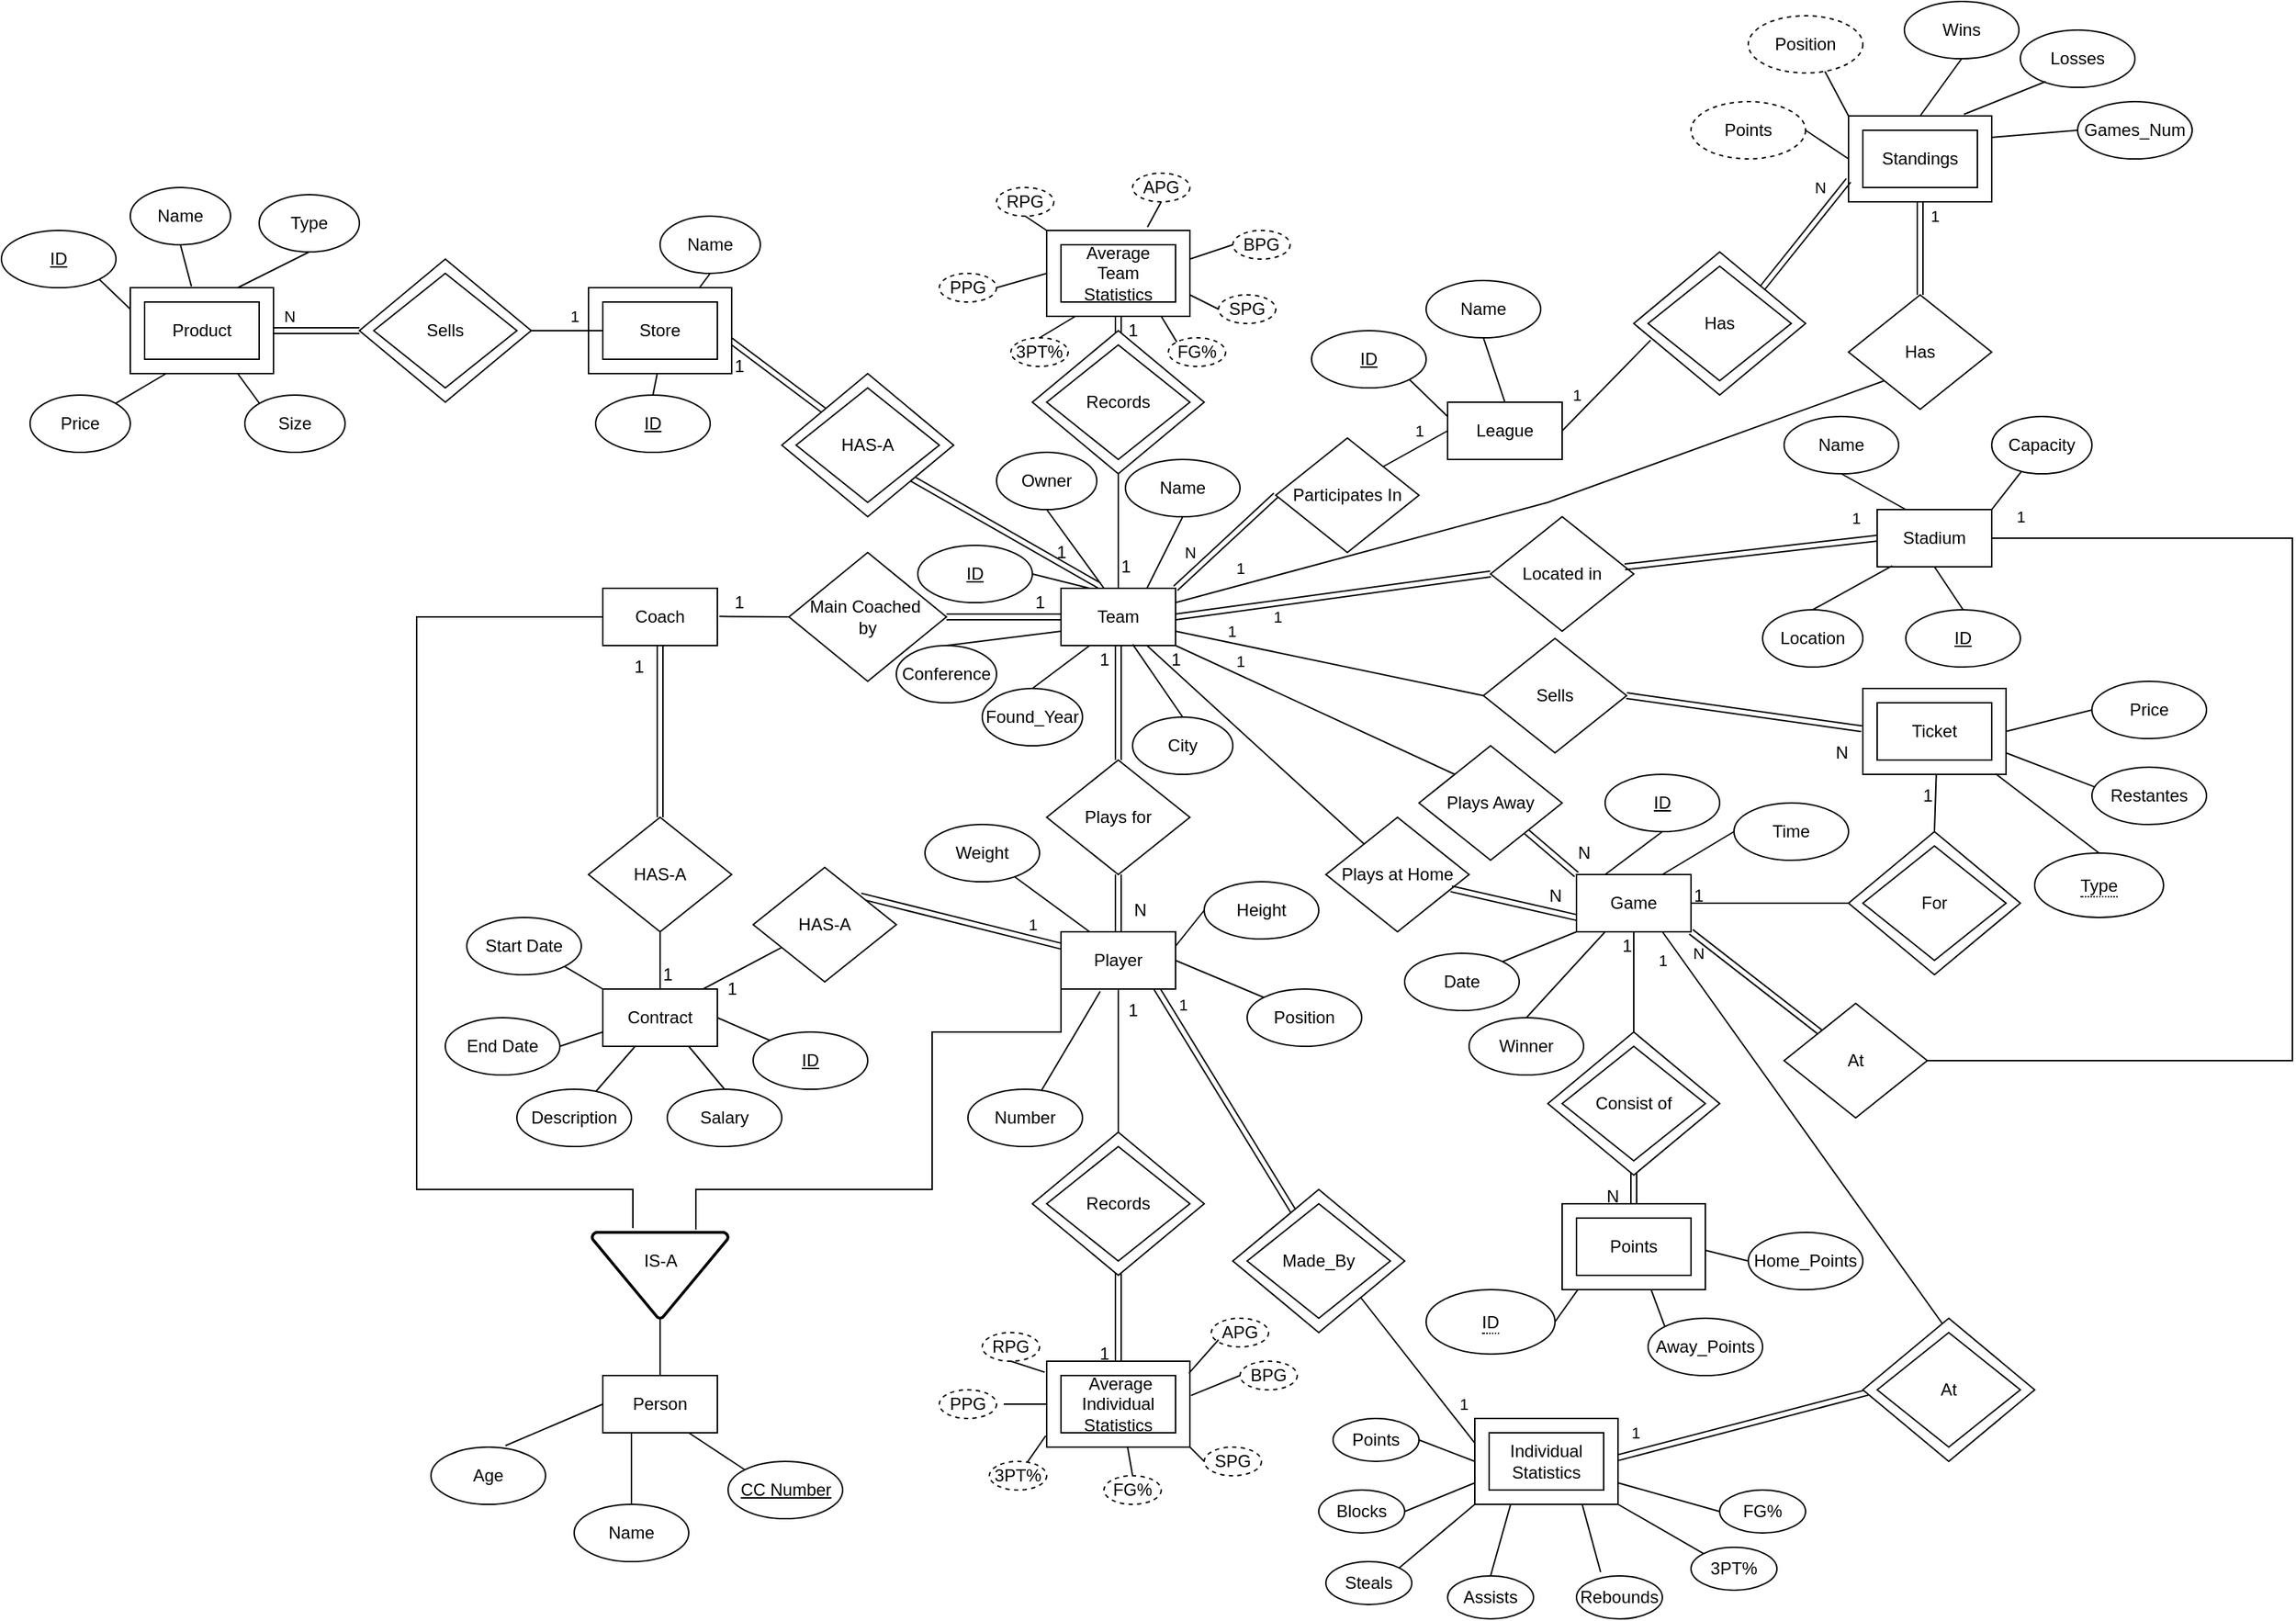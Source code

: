 <mxfile version="21.1.2" type="device">
  <diagram name="Página-1" id="6_bxXHLZSpz3M8hgku7d">
    <mxGraphModel dx="2393" dy="974" grid="1" gridSize="10" guides="1" tooltips="1" connect="1" arrows="1" fold="1" page="0" pageScale="1" pageWidth="1169" pageHeight="1654" math="0" shadow="0">
      <root>
        <mxCell id="0" />
        <mxCell id="1" parent="0" />
        <mxCell id="fqlg9fqf1xDDoRxvzRg2-5" value="" style="endArrow=none;html=1;rounded=0;entryX=1;entryY=1;entryDx=0;entryDy=0;exitX=0;exitY=0.5;exitDx=0;exitDy=0;labelBackgroundColor=none;fontColor=default;" parent="1" source="fqlg9fqf1xDDoRxvzRg2-1" target="fqlg9fqf1xDDoRxvzRg2-4" edge="1">
          <mxGeometry width="50" height="50" relative="1" as="geometry">
            <mxPoint x="210" y="979" as="sourcePoint" />
            <mxPoint x="116" y="809" as="targetPoint" />
          </mxGeometry>
        </mxCell>
        <mxCell id="fqlg9fqf1xDDoRxvzRg2-34" value="1" style="edgeLabel;html=1;align=center;verticalAlign=middle;resizable=0;points=[];labelBackgroundColor=none;" parent="fqlg9fqf1xDDoRxvzRg2-5" vertex="1" connectable="0">
          <mxGeometry x="0.296" y="-3" relative="1" as="geometry">
            <mxPoint x="40" y="40" as="offset" />
          </mxGeometry>
        </mxCell>
        <mxCell id="fqlg9fqf1xDDoRxvzRg2-7" value="" style="endArrow=none;html=1;rounded=0;entryX=1;entryY=0.5;entryDx=0;entryDy=0;exitX=0;exitY=0.5;exitDx=0;exitDy=0;shape=link;labelBackgroundColor=none;fontColor=default;" parent="1" source="fqlg9fqf1xDDoRxvzRg2-6" target="fqlg9fqf1xDDoRxvzRg2-1" edge="1">
          <mxGeometry width="50" height="50" relative="1" as="geometry">
            <mxPoint x="349" y="1140" as="sourcePoint" />
            <mxPoint x="250" y="1030" as="targetPoint" />
          </mxGeometry>
        </mxCell>
        <mxCell id="fqlg9fqf1xDDoRxvzRg2-35" value="1" style="edgeLabel;html=1;align=center;verticalAlign=middle;resizable=0;points=[];labelBackgroundColor=none;" parent="fqlg9fqf1xDDoRxvzRg2-7" vertex="1" connectable="0">
          <mxGeometry x="0.759" y="-1" relative="1" as="geometry">
            <mxPoint x="-1" y="-13" as="offset" />
          </mxGeometry>
        </mxCell>
        <mxCell id="fqlg9fqf1xDDoRxvzRg2-10" value="" style="rounded=0;whiteSpace=wrap;html=1;labelBackgroundColor=none;" parent="1" vertex="1">
          <mxGeometry x="329" y="1100" width="100" height="60" as="geometry" />
        </mxCell>
        <mxCell id="fqlg9fqf1xDDoRxvzRg2-3" value="" style="endArrow=none;html=1;rounded=0;entryX=0.75;entryY=1;entryDx=0;entryDy=0;exitX=0.5;exitY=0;exitDx=0;exitDy=0;labelBackgroundColor=none;fontColor=default;" parent="1" source="fqlg9fqf1xDDoRxvzRg2-6" target="da1oWvqafKojglBcWh3I-168" edge="1">
          <mxGeometry width="50" height="50" relative="1" as="geometry">
            <mxPoint x="650" y="1030" as="sourcePoint" />
            <mxPoint x="320" y="860" as="targetPoint" />
          </mxGeometry>
        </mxCell>
        <mxCell id="fqlg9fqf1xDDoRxvzRg2-36" value="1" style="edgeLabel;html=1;align=center;verticalAlign=middle;resizable=0;points=[];labelBackgroundColor=none;" parent="fqlg9fqf1xDDoRxvzRg2-3" vertex="1" connectable="0">
          <mxGeometry x="0.669" relative="1" as="geometry">
            <mxPoint x="-33" y="-27" as="offset" />
          </mxGeometry>
        </mxCell>
        <mxCell id="fqlg9fqf1xDDoRxvzRg2-8" value="" style="rhombus;whiteSpace=wrap;html=1;labelBackgroundColor=none;" parent="1" vertex="1">
          <mxGeometry x="600" y="1030" width="120" height="100" as="geometry" />
        </mxCell>
        <mxCell id="fqlg9fqf1xDDoRxvzRg2-2" value="" style="endArrow=none;html=1;rounded=0;entryX=0.83;entryY=0.97;entryDx=0;entryDy=0;entryPerimeter=0;exitX=0.347;exitY=0.116;exitDx=0;exitDy=0;exitPerimeter=0;shape=link;labelBackgroundColor=none;fontColor=default;" parent="1" source="fqlg9fqf1xDDoRxvzRg2-4" target="da1oWvqafKojglBcWh3I-37" edge="1">
          <mxGeometry width="50" height="50" relative="1" as="geometry">
            <mxPoint x="190" y="950" as="sourcePoint" />
            <mxPoint x="320" y="860" as="targetPoint" />
          </mxGeometry>
        </mxCell>
        <mxCell id="fqlg9fqf1xDDoRxvzRg2-33" value="1" style="edgeLabel;html=1;align=center;verticalAlign=middle;resizable=0;points=[];labelBackgroundColor=none;" parent="fqlg9fqf1xDDoRxvzRg2-2" vertex="1" connectable="0">
          <mxGeometry x="0.759" y="-1" relative="1" as="geometry">
            <mxPoint x="6" y="-7" as="offset" />
          </mxGeometry>
        </mxCell>
        <mxCell id="fqlg9fqf1xDDoRxvzRg2-9" value="" style="rhombus;whiteSpace=wrap;html=1;labelBackgroundColor=none;" parent="1" vertex="1">
          <mxGeometry x="160" y="940" width="120" height="100" as="geometry" />
        </mxCell>
        <mxCell id="da1oWvqafKojglBcWh3I-227" value="" style="endArrow=none;html=1;rounded=0;entryX=0.5;entryY=1;entryDx=0;entryDy=0;exitX=0.75;exitY=0;exitDx=0;exitDy=0;labelBackgroundColor=none;fontColor=default;" parent="1" source="da1oWvqafKojglBcWh3I-217" target="da1oWvqafKojglBcWh3I-222" edge="1">
          <mxGeometry width="50" height="50" relative="1" as="geometry">
            <mxPoint x="-260" y="440" as="sourcePoint" />
            <mxPoint x="-210" y="390" as="targetPoint" />
          </mxGeometry>
        </mxCell>
        <mxCell id="da1oWvqafKojglBcWh3I-228" value="" style="endArrow=none;html=1;rounded=0;entryX=0.5;entryY=0;entryDx=0;entryDy=0;labelBackgroundColor=none;fontColor=default;" parent="1" target="da1oWvqafKojglBcWh3I-221" edge="1">
          <mxGeometry width="50" height="50" relative="1" as="geometry">
            <mxPoint x="-240" y="360" as="sourcePoint" />
            <mxPoint x="-210" y="390" as="targetPoint" />
          </mxGeometry>
        </mxCell>
        <mxCell id="da1oWvqafKojglBcWh3I-218" value="" style="shape=link;html=1;rounded=0;entryX=0;entryY=0;entryDx=0;entryDy=0;exitX=1;exitY=0.5;exitDx=0;exitDy=0;labelBackgroundColor=none;fontColor=default;" parent="1" source="da1oWvqafKojglBcWh3I-217" target="da1oWvqafKojglBcWh3I-215" edge="1">
          <mxGeometry width="100" relative="1" as="geometry">
            <mxPoint x="-250" y="410" as="sourcePoint" />
            <mxPoint x="-150" y="410" as="targetPoint" />
          </mxGeometry>
        </mxCell>
        <mxCell id="DlQMh5f5OhYwJNWLFFVG-21" value="" style="rounded=0;whiteSpace=wrap;html=1;labelBackgroundColor=none;" parent="1" vertex="1">
          <mxGeometry x="-290" y="310" width="100" height="60" as="geometry" />
        </mxCell>
        <mxCell id="da1oWvqafKojglBcWh3I-216" value="" style="shape=link;html=1;rounded=0;exitX=1;exitY=1;exitDx=0;exitDy=0;entryX=-0.106;entryY=0.937;entryDx=0;entryDy=0;entryPerimeter=0;labelBackgroundColor=none;fontColor=default;" parent="1" source="da1oWvqafKojglBcWh3I-215" target="da1oWvqafKojglBcWh3I-109" edge="1">
          <mxGeometry width="100" relative="1" as="geometry">
            <mxPoint x="-150" y="430" as="sourcePoint" />
            <mxPoint x="60" y="520" as="targetPoint" />
          </mxGeometry>
        </mxCell>
        <mxCell id="DlQMh5f5OhYwJNWLFFVG-20" value="" style="rhombus;whiteSpace=wrap;html=1;labelBackgroundColor=none;" parent="1" vertex="1">
          <mxGeometry x="-155" y="370" width="120" height="100" as="geometry" />
        </mxCell>
        <mxCell id="QSSLg1convwjqRiPNhS1-15" style="edgeStyle=orthogonalEdgeStyle;rounded=0;orthogonalLoop=1;jettySize=auto;html=1;exitX=1;exitY=0.5;exitDx=0;exitDy=0;entryX=0;entryY=0.5;entryDx=0;entryDy=0;endArrow=none;endFill=0;labelBackgroundColor=none;fontColor=default;" parent="1" source="QSSLg1convwjqRiPNhS1-13" target="da1oWvqafKojglBcWh3I-217" edge="1">
          <mxGeometry relative="1" as="geometry" />
        </mxCell>
        <mxCell id="QSSLg1convwjqRiPNhS1-21" value="1" style="edgeLabel;html=1;align=center;verticalAlign=middle;resizable=0;points=[];labelBackgroundColor=none;" parent="QSSLg1convwjqRiPNhS1-15" vertex="1" connectable="0">
          <mxGeometry x="0.008" relative="1" as="geometry">
            <mxPoint x="5" y="-10" as="offset" />
          </mxGeometry>
        </mxCell>
        <mxCell id="QSSLg1convwjqRiPNhS1-13" value="" style="rhombus;whiteSpace=wrap;html=1;labelBackgroundColor=none;" parent="1" vertex="1">
          <mxGeometry x="-450" y="290" width="120" height="100" as="geometry" />
        </mxCell>
        <mxCell id="QSSLg1convwjqRiPNhS1-14" style="edgeStyle=orthogonalEdgeStyle;rounded=0;orthogonalLoop=1;jettySize=auto;html=1;exitX=1;exitY=0.5;exitDx=0;exitDy=0;entryX=0;entryY=0.5;entryDx=0;entryDy=0;endArrow=classic;endFill=1;shape=link;labelBackgroundColor=none;fontColor=default;" parent="1" source="QSSLg1convwjqRiPNhS1-11" target="QSSLg1convwjqRiPNhS1-13" edge="1">
          <mxGeometry relative="1" as="geometry" />
        </mxCell>
        <mxCell id="QSSLg1convwjqRiPNhS1-23" value="N" style="edgeLabel;html=1;align=center;verticalAlign=middle;resizable=0;points=[];labelBackgroundColor=none;" parent="QSSLg1convwjqRiPNhS1-14" vertex="1" connectable="0">
          <mxGeometry x="-0.125" y="3" relative="1" as="geometry">
            <mxPoint x="-16" y="-7" as="offset" />
          </mxGeometry>
        </mxCell>
        <mxCell id="QSSLg1convwjqRiPNhS1-11" value="" style="rounded=0;whiteSpace=wrap;html=1;labelBackgroundColor=none;" parent="1" vertex="1">
          <mxGeometry x="-610" y="310" width="100" height="60" as="geometry" />
        </mxCell>
        <mxCell id="da1oWvqafKojglBcWh3I-209" value="" style="endArrow=none;html=1;rounded=0;entryX=0.09;entryY=1.03;entryDx=0;entryDy=0;exitX=1;exitY=0.5;exitDx=0;exitDy=0;entryPerimeter=0;labelBackgroundColor=none;fontColor=default;" parent="1" source="VaJHr-X6yvSGsGyUoXcg-7" target="da1oWvqafKojglBcWh3I-182" edge="1">
          <mxGeometry width="50" height="50" relative="1" as="geometry">
            <mxPoint x="385" y="1040" as="sourcePoint" />
            <mxPoint x="400" y="930" as="targetPoint" />
          </mxGeometry>
        </mxCell>
        <mxCell id="da1oWvqafKojglBcWh3I-214" value="" style="endArrow=none;html=1;rounded=0;entryX=0;entryY=0;entryDx=0;entryDy=0;exitX=0.616;exitY=1.057;exitDx=0;exitDy=0;exitPerimeter=0;labelBackgroundColor=none;fontColor=default;" parent="1" source="da1oWvqafKojglBcWh3I-182" target="da1oWvqafKojglBcWh3I-206" edge="1">
          <mxGeometry width="50" height="50" relative="1" as="geometry">
            <mxPoint x="350" y="980" as="sourcePoint" />
            <mxPoint x="400" y="930" as="targetPoint" />
          </mxGeometry>
        </mxCell>
        <mxCell id="da1oWvqafKojglBcWh3I-213" value="" style="endArrow=none;html=1;rounded=0;entryX=0;entryY=0.5;entryDx=0;entryDy=0;exitX=1;exitY=0.5;exitDx=0;exitDy=0;labelBackgroundColor=none;fontColor=default;" parent="1" source="da1oWvqafKojglBcWh3I-182" target="da1oWvqafKojglBcWh3I-207" edge="1">
          <mxGeometry width="50" height="50" relative="1" as="geometry">
            <mxPoint x="350" y="980" as="sourcePoint" />
            <mxPoint x="400" y="930" as="targetPoint" />
          </mxGeometry>
        </mxCell>
        <mxCell id="da1oWvqafKojglBcWh3I-189" value="" style="shape=link;html=1;rounded=0;entryX=0.5;entryY=1;entryDx=0;entryDy=0;exitX=0.5;exitY=0;exitDx=0;exitDy=0;labelBackgroundColor=none;fontColor=default;" parent="1" source="da1oWvqafKojglBcWh3I-182" target="da1oWvqafKojglBcWh3I-181" edge="1">
          <mxGeometry width="100" relative="1" as="geometry">
            <mxPoint x="180" y="900" as="sourcePoint" />
            <mxPoint x="280" y="900" as="targetPoint" />
          </mxGeometry>
        </mxCell>
        <mxCell id="da1oWvqafKojglBcWh3I-195" value="N" style="text;html=1;align=center;verticalAlign=middle;resizable=0;points=[];autosize=1;strokeColor=none;fillColor=none;labelBackgroundColor=none;" parent="1" vertex="1">
          <mxGeometry x="410" y="930" width="30" height="30" as="geometry" />
        </mxCell>
        <mxCell id="vwqwgOsk305iZyYUviN2-85" value="" style="rounded=0;whiteSpace=wrap;html=1;labelBackgroundColor=none;" parent="1" vertex="1">
          <mxGeometry x="390" y="950" width="100" height="60" as="geometry" />
        </mxCell>
        <mxCell id="da1oWvqafKojglBcWh3I-188" value="" style="endArrow=none;html=1;rounded=0;entryX=0.5;entryY=1;entryDx=0;entryDy=0;exitX=0.5;exitY=0;exitDx=0;exitDy=0;labelBackgroundColor=none;fontColor=default;" parent="1" source="da1oWvqafKojglBcWh3I-181" target="da1oWvqafKojglBcWh3I-168" edge="1">
          <mxGeometry width="50" height="50" relative="1" as="geometry">
            <mxPoint x="210" y="850" as="sourcePoint" />
            <mxPoint x="260" y="800" as="targetPoint" />
          </mxGeometry>
        </mxCell>
        <mxCell id="vwqwgOsk305iZyYUviN2-84" value="" style="rhombus;whiteSpace=wrap;html=1;labelBackgroundColor=none;" parent="1" vertex="1">
          <mxGeometry x="380" y="830" width="120" height="100" as="geometry" />
        </mxCell>
        <mxCell id="da1oWvqafKojglBcWh3I-165" value="" style="endArrow=none;html=1;rounded=0;exitX=0.5;exitY=0;exitDx=0;exitDy=0;entryX=0.5;entryY=1;entryDx=0;entryDy=0;shape=link;labelBackgroundColor=none;fontColor=default;" parent="1" source="da1oWvqafKojglBcWh3I-62" target="da1oWvqafKojglBcWh3I-61" edge="1">
          <mxGeometry width="50" height="50" relative="1" as="geometry">
            <mxPoint x="90" y="940.0" as="sourcePoint" />
            <mxPoint x="90" y="810.0" as="targetPoint" />
          </mxGeometry>
        </mxCell>
        <mxCell id="vwqwgOsk305iZyYUviN2-79" value="" style="rounded=0;whiteSpace=wrap;html=1;labelBackgroundColor=none;" parent="1" vertex="1">
          <mxGeometry x="30" y="1060" width="100" height="60" as="geometry" />
        </mxCell>
        <mxCell id="da1oWvqafKojglBcWh3I-92" value="" style="endArrow=none;html=1;rounded=0;entryX=0.5;entryY=1;entryDx=0;entryDy=0;exitX=0.5;exitY=0;exitDx=0;exitDy=0;shape=link;labelBackgroundColor=none;fontColor=default;" parent="1" source="da1oWvqafKojglBcWh3I-88" target="da1oWvqafKojglBcWh3I-90" edge="1">
          <mxGeometry width="50" height="50" relative="1" as="geometry">
            <mxPoint x="50" y="450" as="sourcePoint" />
            <mxPoint x="100" y="400" as="targetPoint" />
          </mxGeometry>
        </mxCell>
        <mxCell id="vwqwgOsk305iZyYUviN2-76" value="" style="rounded=0;whiteSpace=wrap;html=1;labelBackgroundColor=none;" parent="1" vertex="1">
          <mxGeometry x="30" y="270" width="100" height="60" as="geometry" />
        </mxCell>
        <mxCell id="da1oWvqafKojglBcWh3I-91" value="" style="endArrow=none;html=1;rounded=0;entryX=0.5;entryY=1;entryDx=0;entryDy=0;exitX=0.5;exitY=0;exitDx=0;exitDy=0;labelBackgroundColor=none;fontColor=default;" parent="1" source="da1oWvqafKojglBcWh3I-1" target="da1oWvqafKojglBcWh3I-88" edge="1">
          <mxGeometry width="50" height="50" relative="1" as="geometry">
            <mxPoint x="50" y="490" as="sourcePoint" />
            <mxPoint x="100" y="440" as="targetPoint" />
          </mxGeometry>
        </mxCell>
        <mxCell id="da1oWvqafKojglBcWh3I-110" value="1" style="text;html=1;align=center;verticalAlign=middle;resizable=0;points=[];autosize=1;strokeColor=none;fillColor=none;labelBackgroundColor=none;" parent="1" vertex="1">
          <mxGeometry x="75" y="325" width="30" height="30" as="geometry" />
        </mxCell>
        <mxCell id="vwqwgOsk305iZyYUviN2-74" value="" style="rhombus;whiteSpace=wrap;html=1;labelBackgroundColor=none;" parent="1" vertex="1">
          <mxGeometry x="20" y="340" width="120" height="100" as="geometry" />
        </mxCell>
        <mxCell id="da1oWvqafKojglBcWh3I-63" value="" style="endArrow=none;html=1;rounded=0;exitX=0.5;exitY=0;exitDx=0;exitDy=0;entryX=0.5;entryY=1;entryDx=0;entryDy=0;labelBackgroundColor=none;fontColor=default;" parent="1" source="da1oWvqafKojglBcWh3I-61" target="da1oWvqafKojglBcWh3I-37" edge="1">
          <mxGeometry width="50" height="50" relative="1" as="geometry">
            <mxPoint x="280" y="740" as="sourcePoint" />
            <mxPoint x="330" y="690" as="targetPoint" />
          </mxGeometry>
        </mxCell>
        <mxCell id="vwqwgOsk305iZyYUviN2-73" value="" style="rhombus;whiteSpace=wrap;html=1;labelBackgroundColor=none;" parent="1" vertex="1">
          <mxGeometry x="20" y="900" width="120" height="100" as="geometry" />
        </mxCell>
        <mxCell id="vwqwgOsk305iZyYUviN2-29" value="" style="rhombus;whiteSpace=wrap;html=1;labelBackgroundColor=none;" parent="1" vertex="1">
          <mxGeometry x="440" y="285" width="120" height="100" as="geometry" />
        </mxCell>
        <mxCell id="QSSLg1convwjqRiPNhS1-30" style="edgeStyle=orthogonalEdgeStyle;rounded=0;orthogonalLoop=1;jettySize=auto;html=1;exitX=0.5;exitY=1;exitDx=0;exitDy=0;entryX=0.5;entryY=0;entryDx=0;entryDy=0;shape=link;labelBackgroundColor=none;fontColor=default;" parent="1" source="vwqwgOsk305iZyYUviN2-28" target="vwqwgOsk305iZyYUviN2-37" edge="1">
          <mxGeometry relative="1" as="geometry" />
        </mxCell>
        <mxCell id="QSSLg1convwjqRiPNhS1-36" value="1" style="edgeLabel;html=1;align=center;verticalAlign=middle;resizable=0;points=[];labelBackgroundColor=none;" parent="QSSLg1convwjqRiPNhS1-30" vertex="1" connectable="0">
          <mxGeometry x="-0.569" y="2" relative="1" as="geometry">
            <mxPoint x="8" y="-4" as="offset" />
          </mxGeometry>
        </mxCell>
        <mxCell id="vwqwgOsk305iZyYUviN2-28" value="" style="rounded=0;whiteSpace=wrap;html=1;labelBackgroundColor=none;" parent="1" vertex="1">
          <mxGeometry x="590" y="190" width="100" height="60" as="geometry" />
        </mxCell>
        <mxCell id="vwqwgOsk305iZyYUviN2-14" value="" style="rounded=0;whiteSpace=wrap;html=1;labelBackgroundColor=none;" parent="1" vertex="1">
          <mxGeometry x="600" y="590" width="100" height="60" as="geometry" />
        </mxCell>
        <mxCell id="vwqwgOsk305iZyYUviN2-12" value="" style="rhombus;whiteSpace=wrap;html=1;labelBackgroundColor=none;" parent="1" vertex="1">
          <mxGeometry x="590" y="690" width="120" height="100" as="geometry" />
        </mxCell>
        <mxCell id="da1oWvqafKojglBcWh3I-1" value="Team" style="rounded=0;whiteSpace=wrap;html=1;labelBackgroundColor=none;" parent="1" vertex="1">
          <mxGeometry x="40" y="520" width="80" height="40" as="geometry" />
        </mxCell>
        <mxCell id="da1oWvqafKojglBcWh3I-2" value="&lt;u&gt;ID&lt;br&gt;&lt;/u&gt;" style="ellipse;whiteSpace=wrap;html=1;labelBackgroundColor=none;" parent="1" vertex="1">
          <mxGeometry x="-60" y="490" width="80" height="40" as="geometry" />
        </mxCell>
        <mxCell id="da1oWvqafKojglBcWh3I-5" value="Name" style="ellipse;whiteSpace=wrap;html=1;labelBackgroundColor=none;" parent="1" vertex="1">
          <mxGeometry x="85" y="430" width="80" height="40" as="geometry" />
        </mxCell>
        <mxCell id="da1oWvqafKojglBcWh3I-6" value="Conference" style="ellipse;whiteSpace=wrap;html=1;labelBackgroundColor=none;" parent="1" vertex="1">
          <mxGeometry x="-75" y="560" width="70" height="40" as="geometry" />
        </mxCell>
        <mxCell id="da1oWvqafKojglBcWh3I-7" value="" style="endArrow=none;html=1;rounded=0;entryX=0.25;entryY=0;entryDx=0;entryDy=0;exitX=1;exitY=0.5;exitDx=0;exitDy=0;labelBackgroundColor=none;fontColor=default;" parent="1" source="da1oWvqafKojglBcWh3I-2" target="da1oWvqafKojglBcWh3I-1" edge="1">
          <mxGeometry width="50" height="50" relative="1" as="geometry">
            <mxPoint x="390" y="580" as="sourcePoint" />
            <mxPoint x="440" y="530" as="targetPoint" />
          </mxGeometry>
        </mxCell>
        <mxCell id="da1oWvqafKojglBcWh3I-8" value="" style="endArrow=none;html=1;rounded=0;entryX=0;entryY=0.75;entryDx=0;entryDy=0;exitX=0.5;exitY=0;exitDx=0;exitDy=0;labelBackgroundColor=none;fontColor=default;" parent="1" source="da1oWvqafKojglBcWh3I-6" target="da1oWvqafKojglBcWh3I-1" edge="1">
          <mxGeometry width="50" height="50" relative="1" as="geometry">
            <mxPoint x="390" y="580" as="sourcePoint" />
            <mxPoint x="440" y="530" as="targetPoint" />
          </mxGeometry>
        </mxCell>
        <mxCell id="da1oWvqafKojglBcWh3I-9" value="" style="endArrow=none;html=1;rounded=0;entryX=0.5;entryY=1;entryDx=0;entryDy=0;exitX=0.75;exitY=0;exitDx=0;exitDy=0;labelBackgroundColor=none;fontColor=default;" parent="1" source="da1oWvqafKojglBcWh3I-1" target="da1oWvqafKojglBcWh3I-5" edge="1">
          <mxGeometry width="50" height="50" relative="1" as="geometry">
            <mxPoint x="390" y="580" as="sourcePoint" />
            <mxPoint x="440" y="530" as="targetPoint" />
          </mxGeometry>
        </mxCell>
        <mxCell id="da1oWvqafKojglBcWh3I-11" value="" style="endArrow=none;html=1;rounded=0;exitX=1;exitY=0;exitDx=0;exitDy=0;entryX=0;entryY=0.5;entryDx=0;entryDy=0;shape=link;labelBackgroundColor=none;fontColor=default;" parent="1" source="da1oWvqafKojglBcWh3I-1" target="da1oWvqafKojglBcWh3I-10" edge="1">
          <mxGeometry width="50" height="50" relative="1" as="geometry">
            <mxPoint x="120.45" y="528.99" as="sourcePoint" />
            <mxPoint x="440" y="530" as="targetPoint" />
          </mxGeometry>
        </mxCell>
        <mxCell id="QSSLg1convwjqRiPNhS1-43" value="N" style="edgeLabel;html=1;align=center;verticalAlign=middle;resizable=0;points=[];labelBackgroundColor=none;" parent="da1oWvqafKojglBcWh3I-11" vertex="1" connectable="0">
          <mxGeometry x="-0.451" y="-1" relative="1" as="geometry">
            <mxPoint x="-10" y="-8" as="offset" />
          </mxGeometry>
        </mxCell>
        <mxCell id="da1oWvqafKojglBcWh3I-12" value="League" style="whiteSpace=wrap;html=1;labelBackgroundColor=none;" parent="1" vertex="1">
          <mxGeometry x="310" y="390" width="80" height="40" as="geometry" />
        </mxCell>
        <mxCell id="da1oWvqafKojglBcWh3I-16" value="&lt;u&gt;ID&lt;/u&gt;" style="ellipse;whiteSpace=wrap;html=1;labelBackgroundColor=none;" parent="1" vertex="1">
          <mxGeometry x="215" y="340" width="80" height="40" as="geometry" />
        </mxCell>
        <mxCell id="da1oWvqafKojglBcWh3I-18" value="Name" style="ellipse;whiteSpace=wrap;html=1;labelBackgroundColor=none;" parent="1" vertex="1">
          <mxGeometry x="295" y="305" width="80" height="40" as="geometry" />
        </mxCell>
        <mxCell id="da1oWvqafKojglBcWh3I-20" value="" style="endArrow=none;html=1;rounded=0;entryX=0;entryY=0.25;entryDx=0;entryDy=0;exitX=1;exitY=1;exitDx=0;exitDy=0;labelBackgroundColor=none;fontColor=default;" parent="1" source="da1oWvqafKojglBcWh3I-16" target="da1oWvqafKojglBcWh3I-12" edge="1">
          <mxGeometry width="50" height="50" relative="1" as="geometry">
            <mxPoint x="385" y="500" as="sourcePoint" />
            <mxPoint x="435" y="450" as="targetPoint" />
          </mxGeometry>
        </mxCell>
        <mxCell id="da1oWvqafKojglBcWh3I-24" value="" style="endArrow=none;html=1;rounded=0;entryX=0.5;entryY=1;entryDx=0;entryDy=0;exitX=0.5;exitY=0;exitDx=0;exitDy=0;labelBackgroundColor=none;fontColor=default;" parent="1" source="da1oWvqafKojglBcWh3I-12" target="da1oWvqafKojglBcWh3I-18" edge="1">
          <mxGeometry width="50" height="50" relative="1" as="geometry">
            <mxPoint x="395" y="535" as="sourcePoint" />
            <mxPoint x="405" y="510" as="targetPoint" />
          </mxGeometry>
        </mxCell>
        <mxCell id="da1oWvqafKojglBcWh3I-26" value="Found_Year" style="ellipse;whiteSpace=wrap;html=1;labelBackgroundColor=none;" parent="1" vertex="1">
          <mxGeometry x="-15" y="590" width="70" height="40" as="geometry" />
        </mxCell>
        <mxCell id="da1oWvqafKojglBcWh3I-27" value="City" style="ellipse;whiteSpace=wrap;html=1;labelBackgroundColor=none;" parent="1" vertex="1">
          <mxGeometry x="90" y="610" width="70" height="40" as="geometry" />
        </mxCell>
        <mxCell id="da1oWvqafKojglBcWh3I-28" value="Owner" style="ellipse;whiteSpace=wrap;html=1;labelBackgroundColor=none;" parent="1" vertex="1">
          <mxGeometry x="-5" y="425" width="70" height="40" as="geometry" />
        </mxCell>
        <mxCell id="da1oWvqafKojglBcWh3I-29" value="" style="endArrow=none;html=1;rounded=0;entryX=0.25;entryY=1;entryDx=0;entryDy=0;exitX=0.5;exitY=0;exitDx=0;exitDy=0;labelBackgroundColor=none;fontColor=default;" parent="1" source="da1oWvqafKojglBcWh3I-26" target="da1oWvqafKojglBcWh3I-1" edge="1">
          <mxGeometry width="50" height="50" relative="1" as="geometry">
            <mxPoint x="390" y="610" as="sourcePoint" />
            <mxPoint x="440" y="560" as="targetPoint" />
          </mxGeometry>
        </mxCell>
        <mxCell id="da1oWvqafKojglBcWh3I-31" value="" style="endArrow=none;html=1;rounded=0;entryX=0.5;entryY=1;entryDx=0;entryDy=0;labelBackgroundColor=none;fontColor=default;" parent="1" target="da1oWvqafKojglBcWh3I-28" edge="1">
          <mxGeometry width="50" height="50" relative="1" as="geometry">
            <mxPoint x="70" y="520" as="sourcePoint" />
            <mxPoint x="440" y="560" as="targetPoint" />
          </mxGeometry>
        </mxCell>
        <mxCell id="da1oWvqafKojglBcWh3I-34" value="" style="endArrow=none;html=1;rounded=0;entryX=0;entryY=0.5;entryDx=0;entryDy=0;exitX=1;exitY=0;exitDx=0;exitDy=0;labelBackgroundColor=none;fontColor=default;" parent="1" source="da1oWvqafKojglBcWh3I-10" target="da1oWvqafKojglBcWh3I-12" edge="1">
          <mxGeometry width="50" height="50" relative="1" as="geometry">
            <mxPoint x="295" y="415" as="sourcePoint" />
            <mxPoint x="345" y="460" as="targetPoint" />
          </mxGeometry>
        </mxCell>
        <mxCell id="QSSLg1convwjqRiPNhS1-42" value="1" style="edgeLabel;html=1;align=center;verticalAlign=middle;resizable=0;points=[];labelBackgroundColor=none;" parent="da1oWvqafKojglBcWh3I-34" vertex="1" connectable="0">
          <mxGeometry x="0.374" relative="1" as="geometry">
            <mxPoint x="-6" y="-8" as="offset" />
          </mxGeometry>
        </mxCell>
        <mxCell id="DlQMh5f5OhYwJNWLFFVG-8" style="edgeStyle=orthogonalEdgeStyle;rounded=0;orthogonalLoop=1;jettySize=auto;html=1;exitX=0;exitY=1;exitDx=0;exitDy=0;entryX=0.237;entryY=1.033;entryDx=0;entryDy=0;entryPerimeter=0;endArrow=none;endFill=0;labelBackgroundColor=none;fontColor=default;" parent="1" source="da1oWvqafKojglBcWh3I-37" target="DlQMh5f5OhYwJNWLFFVG-4" edge="1">
          <mxGeometry relative="1" as="geometry">
            <Array as="points">
              <mxPoint x="40" y="830" />
              <mxPoint x="-50" y="830" />
              <mxPoint x="-50" y="940" />
              <mxPoint x="-215" y="940" />
            </Array>
          </mxGeometry>
        </mxCell>
        <mxCell id="da1oWvqafKojglBcWh3I-37" value="Player" style="rounded=0;whiteSpace=wrap;html=1;labelBackgroundColor=none;" parent="1" vertex="1">
          <mxGeometry x="40" y="760" width="80" height="40" as="geometry" />
        </mxCell>
        <mxCell id="da1oWvqafKojglBcWh3I-38" value="Plays for" style="rhombus;whiteSpace=wrap;html=1;labelBackgroundColor=none;" parent="1" vertex="1">
          <mxGeometry x="30" y="640" width="100" height="80" as="geometry" />
        </mxCell>
        <mxCell id="da1oWvqafKojglBcWh3I-41" value="1" style="text;html=1;align=center;verticalAlign=middle;resizable=0;points=[];autosize=1;strokeColor=none;fillColor=none;labelBackgroundColor=none;" parent="1" vertex="1">
          <mxGeometry x="55" y="555" width="30" height="30" as="geometry" />
        </mxCell>
        <mxCell id="da1oWvqafKojglBcWh3I-45" value="Number" style="ellipse;whiteSpace=wrap;html=1;labelBackgroundColor=none;" parent="1" vertex="1">
          <mxGeometry x="-25" y="870" width="80" height="40" as="geometry" />
        </mxCell>
        <mxCell id="da1oWvqafKojglBcWh3I-47" value="Position" style="ellipse;whiteSpace=wrap;html=1;labelBackgroundColor=none;" parent="1" vertex="1">
          <mxGeometry x="170" y="800" width="80" height="40" as="geometry" />
        </mxCell>
        <mxCell id="da1oWvqafKojglBcWh3I-48" value="Height" style="ellipse;whiteSpace=wrap;html=1;labelBackgroundColor=none;" parent="1" vertex="1">
          <mxGeometry x="140" y="725" width="80" height="40" as="geometry" />
        </mxCell>
        <mxCell id="da1oWvqafKojglBcWh3I-49" value="Weight" style="ellipse;whiteSpace=wrap;html=1;labelBackgroundColor=none;" parent="1" vertex="1">
          <mxGeometry x="-55" y="685" width="80" height="40" as="geometry" />
        </mxCell>
        <mxCell id="da1oWvqafKojglBcWh3I-55" value="" style="endArrow=none;html=1;rounded=0;entryX=0.25;entryY=0;entryDx=0;entryDy=0;labelBackgroundColor=none;fontColor=default;" parent="1" source="da1oWvqafKojglBcWh3I-49" target="da1oWvqafKojglBcWh3I-37" edge="1">
          <mxGeometry width="50" height="50" relative="1" as="geometry">
            <mxPoint x="20" y="730" as="sourcePoint" />
            <mxPoint x="70" y="680" as="targetPoint" />
          </mxGeometry>
        </mxCell>
        <mxCell id="da1oWvqafKojglBcWh3I-57" value="" style="endArrow=none;html=1;rounded=0;entryX=0.342;entryY=1.042;entryDx=0;entryDy=0;entryPerimeter=0;labelBackgroundColor=none;fontColor=default;" parent="1" source="da1oWvqafKojglBcWh3I-45" target="da1oWvqafKojglBcWh3I-37" edge="1">
          <mxGeometry width="50" height="50" relative="1" as="geometry">
            <mxPoint x="20" y="790" as="sourcePoint" />
            <mxPoint x="70" y="740" as="targetPoint" />
          </mxGeometry>
        </mxCell>
        <mxCell id="da1oWvqafKojglBcWh3I-59" value="" style="endArrow=none;html=1;rounded=0;entryX=1;entryY=0.5;entryDx=0;entryDy=0;exitX=0;exitY=0;exitDx=0;exitDy=0;labelBackgroundColor=none;fontColor=default;" parent="1" source="da1oWvqafKojglBcWh3I-47" target="da1oWvqafKojglBcWh3I-37" edge="1">
          <mxGeometry width="50" height="50" relative="1" as="geometry">
            <mxPoint x="20" y="790" as="sourcePoint" />
            <mxPoint x="70" y="740" as="targetPoint" />
          </mxGeometry>
        </mxCell>
        <mxCell id="da1oWvqafKojglBcWh3I-60" value="" style="endArrow=none;html=1;rounded=0;entryX=1;entryY=0.25;entryDx=0;entryDy=0;exitX=0;exitY=0.5;exitDx=0;exitDy=0;labelBackgroundColor=none;fontColor=default;" parent="1" source="da1oWvqafKojglBcWh3I-48" target="da1oWvqafKojglBcWh3I-37" edge="1">
          <mxGeometry width="50" height="50" relative="1" as="geometry">
            <mxPoint x="20" y="790" as="sourcePoint" />
            <mxPoint x="70" y="740" as="targetPoint" />
          </mxGeometry>
        </mxCell>
        <mxCell id="da1oWvqafKojglBcWh3I-61" value="Records" style="rhombus;whiteSpace=wrap;html=1;labelBackgroundColor=none;" parent="1" vertex="1">
          <mxGeometry x="30" y="910" width="100" height="80" as="geometry" />
        </mxCell>
        <mxCell id="da1oWvqafKojglBcWh3I-62" value="&amp;nbsp;Average Individual&lt;br&gt;Statistics" style="rounded=0;whiteSpace=wrap;html=1;labelBackgroundColor=none;" parent="1" vertex="1">
          <mxGeometry x="40" y="1070" width="80" height="40" as="geometry" />
        </mxCell>
        <mxCell id="da1oWvqafKojglBcWh3I-65" value="1" style="text;html=1;align=center;verticalAlign=middle;resizable=0;points=[];autosize=1;strokeColor=none;fillColor=none;labelBackgroundColor=none;" parent="1" vertex="1">
          <mxGeometry x="55" y="1040" width="30" height="30" as="geometry" />
        </mxCell>
        <mxCell id="da1oWvqafKojglBcWh3I-66" value="1" style="text;html=1;align=center;verticalAlign=middle;resizable=0;points=[];autosize=1;strokeColor=none;fillColor=none;labelBackgroundColor=none;" parent="1" vertex="1">
          <mxGeometry x="75" y="800" width="30" height="30" as="geometry" />
        </mxCell>
        <mxCell id="da1oWvqafKojglBcWh3I-68" value="PPG" style="ellipse;whiteSpace=wrap;html=1;dashed=1;labelBackgroundColor=none;" parent="1" vertex="1">
          <mxGeometry x="-45" y="1080" width="40" height="20" as="geometry" />
        </mxCell>
        <mxCell id="da1oWvqafKojglBcWh3I-74" value="RPG" style="ellipse;whiteSpace=wrap;html=1;dashed=1;labelBackgroundColor=none;" parent="1" vertex="1">
          <mxGeometry x="-15" y="1040" width="40" height="20" as="geometry" />
        </mxCell>
        <mxCell id="da1oWvqafKojglBcWh3I-75" value="APG" style="ellipse;whiteSpace=wrap;html=1;dashed=1;labelBackgroundColor=none;" parent="1" vertex="1">
          <mxGeometry x="145" y="1030" width="40" height="20" as="geometry" />
        </mxCell>
        <mxCell id="da1oWvqafKojglBcWh3I-76" value="BPG" style="ellipse;whiteSpace=wrap;html=1;dashed=1;labelBackgroundColor=none;" parent="1" vertex="1">
          <mxGeometry x="165" y="1060" width="40" height="20" as="geometry" />
        </mxCell>
        <mxCell id="da1oWvqafKojglBcWh3I-77" value="FG%" style="ellipse;whiteSpace=wrap;html=1;dashed=1;labelBackgroundColor=none;" parent="1" vertex="1">
          <mxGeometry x="70" y="1140" width="40" height="20" as="geometry" />
        </mxCell>
        <mxCell id="da1oWvqafKojglBcWh3I-78" value="SPG" style="ellipse;whiteSpace=wrap;html=1;dashed=1;labelBackgroundColor=none;" parent="1" vertex="1">
          <mxGeometry x="140" y="1120" width="40" height="20" as="geometry" />
        </mxCell>
        <mxCell id="da1oWvqafKojglBcWh3I-79" value="3PT%" style="ellipse;whiteSpace=wrap;html=1;dashed=1;labelBackgroundColor=none;" parent="1" vertex="1">
          <mxGeometry x="-10" y="1130" width="40" height="20" as="geometry" />
        </mxCell>
        <mxCell id="da1oWvqafKojglBcWh3I-81" value="" style="endArrow=none;html=1;rounded=0;labelBackgroundColor=none;fontColor=default;" parent="1" edge="1">
          <mxGeometry width="50" height="50" relative="1" as="geometry">
            <mxPoint x="30" y="1090" as="sourcePoint" />
            <mxPoint y="1090" as="targetPoint" />
            <Array as="points" />
          </mxGeometry>
        </mxCell>
        <mxCell id="da1oWvqafKojglBcWh3I-82" value="" style="endArrow=none;html=1;rounded=0;entryX=0.5;entryY=1;entryDx=0;entryDy=0;exitX=-0.014;exitY=0.128;exitDx=0;exitDy=0;exitPerimeter=0;labelBackgroundColor=none;fontColor=default;" parent="1" source="vwqwgOsk305iZyYUviN2-79" target="da1oWvqafKojglBcWh3I-74" edge="1">
          <mxGeometry width="50" height="50" relative="1" as="geometry">
            <mxPoint x="90" y="1070" as="sourcePoint" />
            <mxPoint x="53.284" y="1074.142" as="targetPoint" />
          </mxGeometry>
        </mxCell>
        <mxCell id="da1oWvqafKojglBcWh3I-83" value="" style="endArrow=none;html=1;rounded=0;entryX=0;entryY=0.5;entryDx=0;entryDy=0;exitX=0.993;exitY=0.14;exitDx=0;exitDy=0;exitPerimeter=0;labelBackgroundColor=none;fontColor=default;" parent="1" source="vwqwgOsk305iZyYUviN2-79" edge="1">
          <mxGeometry width="50" height="50" relative="1" as="geometry">
            <mxPoint x="120" y="1065" as="sourcePoint" />
            <mxPoint x="150" y="1045" as="targetPoint" />
          </mxGeometry>
        </mxCell>
        <mxCell id="da1oWvqafKojglBcWh3I-84" value="" style="endArrow=none;html=1;rounded=0;entryX=0;entryY=0.5;entryDx=0;entryDy=0;exitX=1.008;exitY=0.399;exitDx=0;exitDy=0;exitPerimeter=0;labelBackgroundColor=none;fontColor=default;" parent="1" source="vwqwgOsk305iZyYUviN2-79" target="da1oWvqafKojglBcWh3I-76" edge="1">
          <mxGeometry width="50" height="50" relative="1" as="geometry">
            <mxPoint x="80" y="1110" as="sourcePoint" />
            <mxPoint x="140" y="1080" as="targetPoint" />
          </mxGeometry>
        </mxCell>
        <mxCell id="da1oWvqafKojglBcWh3I-85" value="" style="endArrow=none;html=1;rounded=0;exitX=0;exitY=0.5;exitDx=0;exitDy=0;labelBackgroundColor=none;fontColor=default;" parent="1" source="da1oWvqafKojglBcWh3I-78" edge="1">
          <mxGeometry width="50" height="50" relative="1" as="geometry">
            <mxPoint x="90" y="1120" as="sourcePoint" />
            <mxPoint x="130" y="1120" as="targetPoint" />
          </mxGeometry>
        </mxCell>
        <mxCell id="da1oWvqafKojglBcWh3I-86" value="" style="endArrow=none;html=1;rounded=0;exitX=0.5;exitY=0;exitDx=0;exitDy=0;entryX=0.564;entryY=0.992;entryDx=0;entryDy=0;entryPerimeter=0;labelBackgroundColor=none;fontColor=default;" parent="1" source="da1oWvqafKojglBcWh3I-77" target="vwqwgOsk305iZyYUviN2-79" edge="1">
          <mxGeometry width="50" height="50" relative="1" as="geometry">
            <mxPoint x="100" y="1130" as="sourcePoint" />
            <mxPoint x="93.284" y="1114.142" as="targetPoint" />
          </mxGeometry>
        </mxCell>
        <mxCell id="da1oWvqafKojglBcWh3I-87" value="" style="endArrow=none;html=1;rounded=0;entryX=-0.007;entryY=0.869;entryDx=0;entryDy=0;entryPerimeter=0;labelBackgroundColor=none;fontColor=default;" parent="1" source="da1oWvqafKojglBcWh3I-79" target="vwqwgOsk305iZyYUviN2-79" edge="1">
          <mxGeometry width="50" height="50" relative="1" as="geometry">
            <mxPoint x="110" y="1140" as="sourcePoint" />
            <mxPoint x="103.284" y="1124.142" as="targetPoint" />
          </mxGeometry>
        </mxCell>
        <mxCell id="da1oWvqafKojglBcWh3I-88" value="Records" style="rhombus;whiteSpace=wrap;html=1;labelBackgroundColor=none;" parent="1" vertex="1">
          <mxGeometry x="30" y="350" width="100" height="80" as="geometry" />
        </mxCell>
        <mxCell id="da1oWvqafKojglBcWh3I-90" value="Average&lt;br&gt;Team&lt;br&gt;Statistics" style="rounded=0;whiteSpace=wrap;html=1;labelBackgroundColor=none;" parent="1" vertex="1">
          <mxGeometry x="40" y="280" width="80" height="40" as="geometry" />
        </mxCell>
        <mxCell id="da1oWvqafKojglBcWh3I-93" value="PPG" style="ellipse;whiteSpace=wrap;html=1;dashed=1;labelBackgroundColor=none;" parent="1" vertex="1">
          <mxGeometry x="-45" y="300" width="40" height="20" as="geometry" />
        </mxCell>
        <mxCell id="da1oWvqafKojglBcWh3I-94" value="RPG" style="ellipse;whiteSpace=wrap;html=1;dashed=1;labelBackgroundColor=none;" parent="1" vertex="1">
          <mxGeometry x="-5" y="240" width="40" height="20" as="geometry" />
        </mxCell>
        <mxCell id="da1oWvqafKojglBcWh3I-95" value="APG" style="ellipse;whiteSpace=wrap;html=1;dashed=1;labelBackgroundColor=none;" parent="1" vertex="1">
          <mxGeometry x="90" y="230" width="40" height="20" as="geometry" />
        </mxCell>
        <mxCell id="da1oWvqafKojglBcWh3I-96" value="BPG" style="ellipse;whiteSpace=wrap;html=1;dashed=1;labelBackgroundColor=none;" parent="1" vertex="1">
          <mxGeometry x="160" y="270" width="40" height="20" as="geometry" />
        </mxCell>
        <mxCell id="da1oWvqafKojglBcWh3I-97" value="SPG" style="ellipse;whiteSpace=wrap;html=1;dashed=1;labelBackgroundColor=none;" parent="1" vertex="1">
          <mxGeometry x="150" y="315" width="40" height="20" as="geometry" />
        </mxCell>
        <mxCell id="da1oWvqafKojglBcWh3I-98" value="FG%" style="ellipse;whiteSpace=wrap;html=1;dashed=1;labelBackgroundColor=none;" parent="1" vertex="1">
          <mxGeometry x="115" y="345" width="40" height="20" as="geometry" />
        </mxCell>
        <mxCell id="da1oWvqafKojglBcWh3I-99" value="3PT%" style="ellipse;whiteSpace=wrap;html=1;dashed=1;labelBackgroundColor=none;" parent="1" vertex="1">
          <mxGeometry x="5" y="345" width="40" height="20" as="geometry" />
        </mxCell>
        <mxCell id="da1oWvqafKojglBcWh3I-101" value="" style="endArrow=none;html=1;rounded=0;exitX=0.5;exitY=0;exitDx=0;exitDy=0;labelBackgroundColor=none;fontColor=default;" parent="1" source="da1oWvqafKojglBcWh3I-99" edge="1">
          <mxGeometry width="50" height="50" relative="1" as="geometry">
            <mxPoint x="10" y="370" as="sourcePoint" />
            <mxPoint x="50" y="330" as="targetPoint" />
          </mxGeometry>
        </mxCell>
        <mxCell id="da1oWvqafKojglBcWh3I-103" value="" style="endArrow=none;html=1;rounded=0;entryX=1;entryY=0.5;entryDx=0;entryDy=0;labelBackgroundColor=none;fontColor=default;" parent="1" target="da1oWvqafKojglBcWh3I-93" edge="1">
          <mxGeometry width="50" height="50" relative="1" as="geometry">
            <mxPoint x="30" y="300" as="sourcePoint" />
            <mxPoint x="60" y="320" as="targetPoint" />
          </mxGeometry>
        </mxCell>
        <mxCell id="da1oWvqafKojglBcWh3I-104" value="" style="endArrow=none;html=1;rounded=0;entryX=0.5;entryY=1;entryDx=0;entryDy=0;labelBackgroundColor=none;fontColor=default;" parent="1" target="da1oWvqafKojglBcWh3I-94" edge="1">
          <mxGeometry width="50" height="50" relative="1" as="geometry">
            <mxPoint x="30" y="270" as="sourcePoint" />
            <mxPoint x="60" y="320" as="targetPoint" />
          </mxGeometry>
        </mxCell>
        <mxCell id="da1oWvqafKojglBcWh3I-105" value="" style="endArrow=none;html=1;rounded=0;entryX=0.5;entryY=1;entryDx=0;entryDy=0;exitX=0.704;exitY=-0.039;exitDx=0;exitDy=0;exitPerimeter=0;labelBackgroundColor=none;fontColor=default;" parent="1" source="vwqwgOsk305iZyYUviN2-76" target="da1oWvqafKojglBcWh3I-95" edge="1">
          <mxGeometry width="50" height="50" relative="1" as="geometry">
            <mxPoint x="10" y="380" as="sourcePoint" />
            <mxPoint x="60" y="330" as="targetPoint" />
          </mxGeometry>
        </mxCell>
        <mxCell id="da1oWvqafKojglBcWh3I-106" value="" style="endArrow=none;html=1;rounded=0;entryX=0;entryY=0.5;entryDx=0;entryDy=0;labelBackgroundColor=none;fontColor=default;" parent="1" target="da1oWvqafKojglBcWh3I-96" edge="1">
          <mxGeometry width="50" height="50" relative="1" as="geometry">
            <mxPoint x="130" y="290" as="sourcePoint" />
            <mxPoint x="60" y="330" as="targetPoint" />
          </mxGeometry>
        </mxCell>
        <mxCell id="da1oWvqafKojglBcWh3I-107" value="" style="endArrow=none;html=1;rounded=0;entryX=0;entryY=0.5;entryDx=0;entryDy=0;exitX=1;exitY=0.75;exitDx=0;exitDy=0;labelBackgroundColor=none;fontColor=default;" parent="1" source="vwqwgOsk305iZyYUviN2-76" target="da1oWvqafKojglBcWh3I-97" edge="1">
          <mxGeometry width="50" height="50" relative="1" as="geometry">
            <mxPoint x="10" y="380" as="sourcePoint" />
            <mxPoint x="60" y="330" as="targetPoint" />
          </mxGeometry>
        </mxCell>
        <mxCell id="da1oWvqafKojglBcWh3I-108" value="" style="endArrow=none;html=1;rounded=0;exitX=0;exitY=0;exitDx=0;exitDy=0;labelBackgroundColor=none;fontColor=default;" parent="1" source="da1oWvqafKojglBcWh3I-98" edge="1">
          <mxGeometry width="50" height="50" relative="1" as="geometry">
            <mxPoint x="10" y="380" as="sourcePoint" />
            <mxPoint x="110" y="330" as="targetPoint" />
          </mxGeometry>
        </mxCell>
        <mxCell id="da1oWvqafKojglBcWh3I-109" value="1" style="text;html=1;align=center;verticalAlign=middle;resizable=0;points=[];autosize=1;strokeColor=none;fillColor=none;labelBackgroundColor=none;" parent="1" vertex="1">
          <mxGeometry x="70" y="490" width="30" height="30" as="geometry" />
        </mxCell>
        <mxCell id="da1oWvqafKojglBcWh3I-111" value="" style="shape=link;html=1;rounded=0;exitX=0.5;exitY=1;exitDx=0;exitDy=0;entryX=0.5;entryY=0;entryDx=0;entryDy=0;labelBackgroundColor=none;fontColor=default;" parent="1" source="da1oWvqafKojglBcWh3I-1" target="da1oWvqafKojglBcWh3I-38" edge="1">
          <mxGeometry width="100" relative="1" as="geometry">
            <mxPoint x="20" y="580" as="sourcePoint" />
            <mxPoint x="120" y="580" as="targetPoint" />
            <Array as="points" />
          </mxGeometry>
        </mxCell>
        <mxCell id="da1oWvqafKojglBcWh3I-112" value="" style="shape=link;html=1;rounded=0;exitX=0.5;exitY=0;exitDx=0;exitDy=0;labelBackgroundColor=none;fontColor=default;" parent="1" source="da1oWvqafKojglBcWh3I-37" target="da1oWvqafKojglBcWh3I-38" edge="1">
          <mxGeometry width="100" relative="1" as="geometry">
            <mxPoint x="79.99" y="760.01" as="sourcePoint" />
            <mxPoint x="90" y="650" as="targetPoint" />
            <Array as="points" />
          </mxGeometry>
        </mxCell>
        <mxCell id="da1oWvqafKojglBcWh3I-113" value="N" style="text;html=1;align=center;verticalAlign=middle;resizable=0;points=[];autosize=1;strokeColor=none;fillColor=none;labelBackgroundColor=none;" parent="1" vertex="1">
          <mxGeometry x="80" y="730" width="30" height="30" as="geometry" />
        </mxCell>
        <mxCell id="da1oWvqafKojglBcWh3I-114" value="Main Coached&amp;nbsp;&lt;br&gt;by" style="rhombus;whiteSpace=wrap;html=1;labelBackgroundColor=none;" parent="1" vertex="1">
          <mxGeometry x="-150" y="495" width="110" height="90" as="geometry" />
        </mxCell>
        <mxCell id="da1oWvqafKojglBcWh3I-115" value="" style="shape=link;html=1;rounded=0;entryX=0;entryY=0.5;entryDx=0;entryDy=0;exitX=1;exitY=0.5;exitDx=0;exitDy=0;labelBackgroundColor=none;fontColor=default;" parent="1" source="da1oWvqafKojglBcWh3I-114" target="da1oWvqafKojglBcWh3I-1" edge="1">
          <mxGeometry width="100" relative="1" as="geometry">
            <mxPoint x="-60" y="510" as="sourcePoint" />
            <mxPoint x="40" y="510" as="targetPoint" />
          </mxGeometry>
        </mxCell>
        <mxCell id="da1oWvqafKojglBcWh3I-116" value="1" style="text;html=1;align=center;verticalAlign=middle;resizable=0;points=[];autosize=1;strokeColor=none;fillColor=none;labelBackgroundColor=none;" parent="1" vertex="1">
          <mxGeometry x="10" y="515" width="30" height="30" as="geometry" />
        </mxCell>
        <mxCell id="DlQMh5f5OhYwJNWLFFVG-6" style="edgeStyle=orthogonalEdgeStyle;rounded=0;orthogonalLoop=1;jettySize=auto;html=1;exitX=0;exitY=0.5;exitDx=0;exitDy=0;entryX=0.7;entryY=1.05;entryDx=0;entryDy=0;entryPerimeter=0;endArrow=none;endFill=0;labelBackgroundColor=none;fontColor=default;" parent="1" source="da1oWvqafKojglBcWh3I-118" target="DlQMh5f5OhYwJNWLFFVG-4" edge="1">
          <mxGeometry relative="1" as="geometry">
            <Array as="points">
              <mxPoint x="-410" y="540" />
              <mxPoint x="-410" y="940" />
              <mxPoint x="-259" y="940" />
            </Array>
          </mxGeometry>
        </mxCell>
        <mxCell id="da1oWvqafKojglBcWh3I-118" value="Coach" style="rounded=0;whiteSpace=wrap;html=1;labelBackgroundColor=none;" parent="1" vertex="1">
          <mxGeometry x="-280" y="520" width="80" height="40" as="geometry" />
        </mxCell>
        <mxCell id="da1oWvqafKojglBcWh3I-121" value="1" style="text;html=1;align=center;verticalAlign=middle;resizable=0;points=[];autosize=1;strokeColor=none;fillColor=none;labelBackgroundColor=none;" parent="1" vertex="1">
          <mxGeometry x="-200" y="515" width="30" height="30" as="geometry" />
        </mxCell>
        <mxCell id="da1oWvqafKojglBcWh3I-130" value="" style="endArrow=none;html=1;rounded=0;entryX=0;entryY=0.5;entryDx=0;entryDy=0;exitX=0.044;exitY=0.822;exitDx=0;exitDy=0;exitPerimeter=0;labelBackgroundColor=none;fontColor=default;" parent="1" source="da1oWvqafKojglBcWh3I-121" target="da1oWvqafKojglBcWh3I-114" edge="1">
          <mxGeometry width="50" height="50" relative="1" as="geometry">
            <mxPoint x="-70" y="480" as="sourcePoint" />
            <mxPoint x="-20" y="430" as="targetPoint" />
          </mxGeometry>
        </mxCell>
        <mxCell id="da1oWvqafKojglBcWh3I-131" value="HAS-A" style="rhombus;whiteSpace=wrap;html=1;labelBackgroundColor=none;" parent="1" vertex="1">
          <mxGeometry x="-290" y="680" width="100" height="80" as="geometry" />
        </mxCell>
        <mxCell id="da1oWvqafKojglBcWh3I-132" value="" style="shape=link;html=1;rounded=0;entryX=0.5;entryY=1;entryDx=0;entryDy=0;labelBackgroundColor=none;fontColor=default;" parent="1" source="da1oWvqafKojglBcWh3I-131" target="da1oWvqafKojglBcWh3I-118" edge="1">
          <mxGeometry width="100" relative="1" as="geometry">
            <mxPoint x="-50" y="680" as="sourcePoint" />
            <mxPoint x="50" y="680" as="targetPoint" />
          </mxGeometry>
        </mxCell>
        <mxCell id="da1oWvqafKojglBcWh3I-134" value="Contract" style="rounded=0;whiteSpace=wrap;html=1;labelBackgroundColor=none;" parent="1" vertex="1">
          <mxGeometry x="-280" y="800" width="80" height="40" as="geometry" />
        </mxCell>
        <mxCell id="da1oWvqafKojglBcWh3I-138" value="1" style="text;html=1;align=center;verticalAlign=middle;resizable=0;points=[];autosize=1;strokeColor=none;fillColor=none;labelBackgroundColor=none;" parent="1" vertex="1">
          <mxGeometry x="-270" y="560" width="30" height="30" as="geometry" />
        </mxCell>
        <mxCell id="da1oWvqafKojglBcWh3I-139" value="" style="endArrow=none;html=1;rounded=0;entryX=0.5;entryY=1;entryDx=0;entryDy=0;exitX=0.5;exitY=0;exitDx=0;exitDy=0;labelBackgroundColor=none;fontColor=default;" parent="1" source="da1oWvqafKojglBcWh3I-134" target="da1oWvqafKojglBcWh3I-131" edge="1">
          <mxGeometry width="50" height="50" relative="1" as="geometry">
            <mxPoint x="-180" y="810" as="sourcePoint" />
            <mxPoint x="-130" y="760" as="targetPoint" />
          </mxGeometry>
        </mxCell>
        <mxCell id="da1oWvqafKojglBcWh3I-140" value="1" style="text;html=1;align=center;verticalAlign=middle;resizable=0;points=[];autosize=1;strokeColor=none;fillColor=none;labelBackgroundColor=none;" parent="1" vertex="1">
          <mxGeometry x="-250" y="775" width="30" height="30" as="geometry" />
        </mxCell>
        <mxCell id="da1oWvqafKojglBcWh3I-142" value="Start Date" style="ellipse;whiteSpace=wrap;html=1;labelBackgroundColor=none;" parent="1" vertex="1">
          <mxGeometry x="-375" y="750" width="80" height="40" as="geometry" />
        </mxCell>
        <mxCell id="da1oWvqafKojglBcWh3I-143" value="End Date" style="ellipse;whiteSpace=wrap;html=1;labelBackgroundColor=none;" parent="1" vertex="1">
          <mxGeometry x="-390" y="820" width="80" height="40" as="geometry" />
        </mxCell>
        <mxCell id="da1oWvqafKojglBcWh3I-144" value="Salary" style="ellipse;whiteSpace=wrap;html=1;labelBackgroundColor=none;" parent="1" vertex="1">
          <mxGeometry x="-235" y="870" width="80" height="40" as="geometry" />
        </mxCell>
        <mxCell id="da1oWvqafKojglBcWh3I-145" value="&lt;u&gt;ID&lt;br&gt;&lt;/u&gt;" style="ellipse;whiteSpace=wrap;html=1;labelBackgroundColor=none;" parent="1" vertex="1">
          <mxGeometry x="-175" y="830" width="80" height="40" as="geometry" />
        </mxCell>
        <mxCell id="da1oWvqafKojglBcWh3I-146" value="Description" style="ellipse;whiteSpace=wrap;html=1;labelBackgroundColor=none;" parent="1" vertex="1">
          <mxGeometry x="-340" y="870" width="80" height="40" as="geometry" />
        </mxCell>
        <mxCell id="da1oWvqafKojglBcWh3I-147" value="" style="endArrow=none;html=1;rounded=0;entryX=0.691;entryY=0.034;entryDx=0;entryDy=0;entryPerimeter=0;labelBackgroundColor=none;fontColor=default;" parent="1" source="da1oWvqafKojglBcWh3I-134" target="da1oWvqafKojglBcWh3I-146" edge="1">
          <mxGeometry width="50" height="50" relative="1" as="geometry">
            <mxPoint x="-210" y="760" as="sourcePoint" />
            <mxPoint x="-160" y="710" as="targetPoint" />
          </mxGeometry>
        </mxCell>
        <mxCell id="da1oWvqafKojglBcWh3I-148" value="" style="endArrow=none;html=1;rounded=0;entryX=1;entryY=1;entryDx=0;entryDy=0;exitX=0;exitY=0;exitDx=0;exitDy=0;labelBackgroundColor=none;fontColor=default;" parent="1" source="da1oWvqafKojglBcWh3I-134" target="da1oWvqafKojglBcWh3I-142" edge="1">
          <mxGeometry width="50" height="50" relative="1" as="geometry">
            <mxPoint x="-210" y="760" as="sourcePoint" />
            <mxPoint x="-160" y="710" as="targetPoint" />
          </mxGeometry>
        </mxCell>
        <mxCell id="da1oWvqafKojglBcWh3I-149" value="" style="endArrow=none;html=1;rounded=0;entryX=1;entryY=0.5;entryDx=0;entryDy=0;exitX=0;exitY=0.75;exitDx=0;exitDy=0;labelBackgroundColor=none;fontColor=default;" parent="1" source="da1oWvqafKojglBcWh3I-134" target="da1oWvqafKojglBcWh3I-143" edge="1">
          <mxGeometry width="50" height="50" relative="1" as="geometry">
            <mxPoint x="-210" y="760" as="sourcePoint" />
            <mxPoint x="-160" y="710" as="targetPoint" />
          </mxGeometry>
        </mxCell>
        <mxCell id="da1oWvqafKojglBcWh3I-150" value="" style="endArrow=none;html=1;rounded=0;exitX=0.5;exitY=0;exitDx=0;exitDy=0;entryX=0.75;entryY=1;entryDx=0;entryDy=0;labelBackgroundColor=none;fontColor=default;" parent="1" source="da1oWvqafKojglBcWh3I-144" target="da1oWvqafKojglBcWh3I-134" edge="1">
          <mxGeometry width="50" height="50" relative="1" as="geometry">
            <mxPoint x="-210" y="760" as="sourcePoint" />
            <mxPoint x="-160" y="710" as="targetPoint" />
          </mxGeometry>
        </mxCell>
        <mxCell id="da1oWvqafKojglBcWh3I-151" value="" style="endArrow=none;html=1;rounded=0;entryX=0;entryY=0;entryDx=0;entryDy=0;exitX=1;exitY=0.5;exitDx=0;exitDy=0;labelBackgroundColor=none;fontColor=default;" parent="1" source="da1oWvqafKojglBcWh3I-134" target="da1oWvqafKojglBcWh3I-145" edge="1">
          <mxGeometry width="50" height="50" relative="1" as="geometry">
            <mxPoint x="-210" y="760" as="sourcePoint" />
            <mxPoint x="-160" y="710" as="targetPoint" />
          </mxGeometry>
        </mxCell>
        <mxCell id="da1oWvqafKojglBcWh3I-152" value="Located in" style="rhombus;whiteSpace=wrap;html=1;labelBackgroundColor=none;" parent="1" vertex="1">
          <mxGeometry x="340" y="470" width="100" height="80" as="geometry" />
        </mxCell>
        <mxCell id="da1oWvqafKojglBcWh3I-153" value="" style="shape=link;html=1;rounded=0;exitX=1;exitY=0.5;exitDx=0;exitDy=0;entryX=0;entryY=0.5;entryDx=0;entryDy=0;labelBackgroundColor=none;fontColor=default;" parent="1" source="da1oWvqafKojglBcWh3I-1" target="da1oWvqafKojglBcWh3I-152" edge="1">
          <mxGeometry width="100" relative="1" as="geometry">
            <mxPoint x="380" y="230" as="sourcePoint" />
            <mxPoint x="365" y="530" as="targetPoint" />
          </mxGeometry>
        </mxCell>
        <mxCell id="QSSLg1convwjqRiPNhS1-24" value="1" style="edgeLabel;html=1;align=center;verticalAlign=middle;resizable=0;points=[];labelBackgroundColor=none;" parent="da1oWvqafKojglBcWh3I-153" vertex="1" connectable="0">
          <mxGeometry x="-0.116" y="6" relative="1" as="geometry">
            <mxPoint x="-26" y="19" as="offset" />
          </mxGeometry>
        </mxCell>
        <mxCell id="QSSLg1convwjqRiPNhS1-34" style="edgeStyle=orthogonalEdgeStyle;rounded=0;orthogonalLoop=1;jettySize=auto;html=1;exitX=1;exitY=0.5;exitDx=0;exitDy=0;entryX=1;entryY=0.5;entryDx=0;entryDy=0;endArrow=none;endFill=0;labelBackgroundColor=none;fontColor=default;" parent="1" source="da1oWvqafKojglBcWh3I-154" target="QSSLg1convwjqRiPNhS1-32" edge="1">
          <mxGeometry relative="1" as="geometry">
            <Array as="points">
              <mxPoint x="900" y="485" />
              <mxPoint x="900" y="850" />
            </Array>
          </mxGeometry>
        </mxCell>
        <mxCell id="QSSLg1convwjqRiPNhS1-39" value="1" style="edgeLabel;html=1;align=center;verticalAlign=middle;resizable=0;points=[];labelBackgroundColor=none;" parent="QSSLg1convwjqRiPNhS1-34" vertex="1" connectable="0">
          <mxGeometry x="-0.952" y="2" relative="1" as="geometry">
            <mxPoint y="-13" as="offset" />
          </mxGeometry>
        </mxCell>
        <mxCell id="da1oWvqafKojglBcWh3I-154" value="Stadium" style="whiteSpace=wrap;html=1;labelBackgroundColor=none;" parent="1" vertex="1">
          <mxGeometry x="610" y="465" width="80" height="40" as="geometry" />
        </mxCell>
        <mxCell id="da1oWvqafKojglBcWh3I-155" value="" style="shape=link;html=1;rounded=0;entryX=0;entryY=0.5;entryDx=0;entryDy=0;labelBackgroundColor=none;fontColor=default;" parent="1" source="da1oWvqafKojglBcWh3I-152" target="da1oWvqafKojglBcWh3I-154" edge="1">
          <mxGeometry width="100" relative="1" as="geometry">
            <mxPoint x="-30" y="550" as="sourcePoint" />
            <mxPoint x="50" y="550" as="targetPoint" />
          </mxGeometry>
        </mxCell>
        <mxCell id="QSSLg1convwjqRiPNhS1-41" value="1" style="edgeLabel;html=1;align=center;verticalAlign=middle;resizable=0;points=[];labelBackgroundColor=none;" parent="da1oWvqafKojglBcWh3I-155" vertex="1" connectable="0">
          <mxGeometry x="0.859" y="-4" relative="1" as="geometry">
            <mxPoint x="-3" y="-20" as="offset" />
          </mxGeometry>
        </mxCell>
        <mxCell id="da1oWvqafKojglBcWh3I-158" value="Name" style="ellipse;whiteSpace=wrap;html=1;direction=east;labelBackgroundColor=none;" parent="1" vertex="1">
          <mxGeometry x="545" y="400" width="80" height="40" as="geometry" />
        </mxCell>
        <mxCell id="da1oWvqafKojglBcWh3I-159" value="Capacity" style="ellipse;whiteSpace=wrap;html=1;labelBackgroundColor=none;" parent="1" vertex="1">
          <mxGeometry x="690" y="400" width="70" height="40" as="geometry" />
        </mxCell>
        <mxCell id="da1oWvqafKojglBcWh3I-160" value="Location" style="ellipse;whiteSpace=wrap;html=1;labelBackgroundColor=none;" parent="1" vertex="1">
          <mxGeometry x="530" y="535" width="70" height="40" as="geometry" />
        </mxCell>
        <mxCell id="da1oWvqafKojglBcWh3I-161" value="" style="endArrow=none;html=1;rounded=0;entryX=0.5;entryY=1;entryDx=0;entryDy=0;exitX=0.25;exitY=0;exitDx=0;exitDy=0;labelBackgroundColor=none;fontColor=default;" parent="1" source="da1oWvqafKojglBcWh3I-154" target="da1oWvqafKojglBcWh3I-158" edge="1">
          <mxGeometry width="50" height="50" relative="1" as="geometry">
            <mxPoint x="320" y="180" as="sourcePoint" />
            <mxPoint x="370" y="130" as="targetPoint" />
          </mxGeometry>
        </mxCell>
        <mxCell id="da1oWvqafKojglBcWh3I-162" value="" style="endArrow=none;html=1;rounded=0;exitX=1;exitY=0;exitDx=0;exitDy=0;labelBackgroundColor=none;fontColor=default;" parent="1" source="da1oWvqafKojglBcWh3I-154" target="da1oWvqafKojglBcWh3I-159" edge="1">
          <mxGeometry width="50" height="50" relative="1" as="geometry">
            <mxPoint x="320" y="180" as="sourcePoint" />
            <mxPoint x="370" y="130" as="targetPoint" />
          </mxGeometry>
        </mxCell>
        <mxCell id="da1oWvqafKojglBcWh3I-163" value="" style="endArrow=none;html=1;rounded=0;entryX=0.131;entryY=0.984;entryDx=0;entryDy=0;exitX=0.5;exitY=0;exitDx=0;exitDy=0;entryPerimeter=0;labelBackgroundColor=none;fontColor=default;" parent="1" source="da1oWvqafKojglBcWh3I-160" target="da1oWvqafKojglBcWh3I-154" edge="1">
          <mxGeometry width="50" height="50" relative="1" as="geometry">
            <mxPoint x="320" y="180" as="sourcePoint" />
            <mxPoint x="370" y="130" as="targetPoint" />
          </mxGeometry>
        </mxCell>
        <mxCell id="da1oWvqafKojglBcWh3I-166" value="Plays Away" style="rhombus;whiteSpace=wrap;html=1;labelBackgroundColor=none;" parent="1" vertex="1">
          <mxGeometry x="290" y="630" width="100" height="80" as="geometry" />
        </mxCell>
        <mxCell id="da1oWvqafKojglBcWh3I-167" value="Plays at Home" style="rhombus;whiteSpace=wrap;html=1;labelBackgroundColor=none;" parent="1" vertex="1">
          <mxGeometry x="225" y="680" width="100" height="80" as="geometry" />
        </mxCell>
        <mxCell id="da1oWvqafKojglBcWh3I-168" value="Game" style="rounded=0;whiteSpace=wrap;html=1;labelBackgroundColor=none;" parent="1" vertex="1">
          <mxGeometry x="400" y="720" width="80" height="40" as="geometry" />
        </mxCell>
        <mxCell id="da1oWvqafKojglBcWh3I-169" value="" style="shape=link;html=1;rounded=0;exitX=0.875;exitY=0.625;exitDx=0;exitDy=0;entryX=0;entryY=0.75;entryDx=0;entryDy=0;exitPerimeter=0;labelBackgroundColor=none;fontColor=default;" parent="1" source="da1oWvqafKojglBcWh3I-167" target="da1oWvqafKojglBcWh3I-168" edge="1">
          <mxGeometry width="100" relative="1" as="geometry">
            <mxPoint x="190" y="730" as="sourcePoint" />
            <mxPoint x="290" y="730" as="targetPoint" />
          </mxGeometry>
        </mxCell>
        <mxCell id="da1oWvqafKojglBcWh3I-171" value="" style="shape=link;html=1;rounded=0;exitX=0;exitY=0;exitDx=0;exitDy=0;entryX=1;entryY=1;entryDx=0;entryDy=0;labelBackgroundColor=none;fontColor=default;" parent="1" source="da1oWvqafKojglBcWh3I-168" target="da1oWvqafKojglBcWh3I-166" edge="1">
          <mxGeometry width="100" relative="1" as="geometry">
            <mxPoint x="110" y="570" as="sourcePoint" />
            <mxPoint x="260" y="710" as="targetPoint" />
          </mxGeometry>
        </mxCell>
        <mxCell id="da1oWvqafKojglBcWh3I-172" value="" style="endArrow=none;html=1;rounded=0;entryX=0.75;entryY=1;entryDx=0;entryDy=0;labelBackgroundColor=none;fontColor=default;" parent="1" source="da1oWvqafKojglBcWh3I-167" target="da1oWvqafKojglBcWh3I-1" edge="1">
          <mxGeometry width="50" height="50" relative="1" as="geometry">
            <mxPoint x="210" y="760" as="sourcePoint" />
            <mxPoint x="260" y="710" as="targetPoint" />
          </mxGeometry>
        </mxCell>
        <mxCell id="da1oWvqafKojglBcWh3I-174" value="" style="endArrow=none;html=1;rounded=0;entryX=0.626;entryY=0.98;entryDx=0;entryDy=0;exitX=0.5;exitY=0;exitDx=0;exitDy=0;entryPerimeter=0;labelBackgroundColor=none;fontColor=default;" parent="1" source="da1oWvqafKojglBcWh3I-27" target="da1oWvqafKojglBcWh3I-1" edge="1">
          <mxGeometry width="50" height="50" relative="1" as="geometry">
            <mxPoint x="152.03" y="514" as="sourcePoint" />
            <mxPoint x="120" y="550" as="targetPoint" />
          </mxGeometry>
        </mxCell>
        <mxCell id="da1oWvqafKojglBcWh3I-175" value="&lt;u&gt;ID&lt;br&gt;&lt;/u&gt;" style="ellipse;whiteSpace=wrap;html=1;labelBackgroundColor=none;" parent="1" vertex="1">
          <mxGeometry x="420" y="650" width="80" height="40" as="geometry" />
        </mxCell>
        <mxCell id="da1oWvqafKojglBcWh3I-178" value="Winner" style="ellipse;whiteSpace=wrap;html=1;labelBackgroundColor=none;" parent="1" vertex="1">
          <mxGeometry x="325" y="820" width="80" height="40" as="geometry" />
        </mxCell>
        <mxCell id="da1oWvqafKojglBcWh3I-181" value="Consist of" style="rhombus;whiteSpace=wrap;html=1;labelBackgroundColor=none;" parent="1" vertex="1">
          <mxGeometry x="390" y="840" width="100" height="80" as="geometry" />
        </mxCell>
        <mxCell id="da1oWvqafKojglBcWh3I-182" value="Points" style="rounded=0;whiteSpace=wrap;html=1;labelBackgroundColor=none;" parent="1" vertex="1">
          <mxGeometry x="400" y="960" width="80" height="40" as="geometry" />
        </mxCell>
        <mxCell id="da1oWvqafKojglBcWh3I-185" value="1" style="text;html=1;align=center;verticalAlign=middle;resizable=0;points=[];autosize=1;strokeColor=none;fillColor=none;labelBackgroundColor=none;" parent="1" vertex="1">
          <mxGeometry x="105" y="555" width="30" height="30" as="geometry" />
        </mxCell>
        <mxCell id="da1oWvqafKojglBcWh3I-186" value="N" style="text;html=1;align=center;verticalAlign=middle;resizable=0;points=[];autosize=1;strokeColor=none;fillColor=none;labelBackgroundColor=none;" parent="1" vertex="1">
          <mxGeometry x="390" y="690" width="30" height="30" as="geometry" />
        </mxCell>
        <mxCell id="da1oWvqafKojglBcWh3I-187" value="N" style="text;html=1;align=center;verticalAlign=middle;resizable=0;points=[];autosize=1;strokeColor=none;fillColor=none;labelBackgroundColor=none;" parent="1" vertex="1">
          <mxGeometry x="370" y="720" width="30" height="30" as="geometry" />
        </mxCell>
        <mxCell id="da1oWvqafKojglBcWh3I-191" value="1" style="text;html=1;align=center;verticalAlign=middle;resizable=0;points=[];autosize=1;strokeColor=none;fillColor=none;labelBackgroundColor=none;" parent="1" vertex="1">
          <mxGeometry x="420" y="755" width="30" height="30" as="geometry" />
        </mxCell>
        <mxCell id="da1oWvqafKojglBcWh3I-198" value="" style="endArrow=none;html=1;rounded=0;entryX=0.25;entryY=1;entryDx=0;entryDy=0;exitX=0.5;exitY=0;exitDx=0;exitDy=0;labelBackgroundColor=none;fontColor=default;" parent="1" source="da1oWvqafKojglBcWh3I-178" target="da1oWvqafKojglBcWh3I-168" edge="1">
          <mxGeometry width="50" height="50" relative="1" as="geometry">
            <mxPoint x="280" y="830" as="sourcePoint" />
            <mxPoint x="330" y="780" as="targetPoint" />
          </mxGeometry>
        </mxCell>
        <mxCell id="da1oWvqafKojglBcWh3I-199" value="" style="endArrow=none;html=1;rounded=0;entryX=0.5;entryY=1;entryDx=0;entryDy=0;exitX=0.25;exitY=0;exitDx=0;exitDy=0;labelBackgroundColor=none;fontColor=default;" parent="1" source="da1oWvqafKojglBcWh3I-168" target="da1oWvqafKojglBcWh3I-175" edge="1">
          <mxGeometry width="50" height="50" relative="1" as="geometry">
            <mxPoint x="380" y="760" as="sourcePoint" />
            <mxPoint x="430" y="710" as="targetPoint" />
          </mxGeometry>
        </mxCell>
        <mxCell id="da1oWvqafKojglBcWh3I-206" value="Away_Points" style="ellipse;whiteSpace=wrap;html=1;labelBackgroundColor=none;" parent="1" vertex="1">
          <mxGeometry x="450" y="1030" width="80" height="40" as="geometry" />
        </mxCell>
        <mxCell id="da1oWvqafKojglBcWh3I-207" value="Home_Points" style="ellipse;whiteSpace=wrap;html=1;labelBackgroundColor=none;" parent="1" vertex="1">
          <mxGeometry x="520" y="970" width="80" height="40" as="geometry" />
        </mxCell>
        <mxCell id="da1oWvqafKojglBcWh3I-215" value="HAS-A" style="rhombus;whiteSpace=wrap;html=1;labelBackgroundColor=none;" parent="1" vertex="1">
          <mxGeometry x="-145" y="380" width="100" height="80" as="geometry" />
        </mxCell>
        <mxCell id="da1oWvqafKojglBcWh3I-217" value="Store" style="rounded=0;whiteSpace=wrap;html=1;labelBackgroundColor=none;" parent="1" vertex="1">
          <mxGeometry x="-280" y="320" width="80" height="40" as="geometry" />
        </mxCell>
        <mxCell id="da1oWvqafKojglBcWh3I-219" value="1" style="text;html=1;align=center;verticalAlign=middle;resizable=0;points=[];autosize=1;strokeColor=none;fillColor=none;labelBackgroundColor=none;" parent="1" vertex="1">
          <mxGeometry x="25" y="480" width="30" height="30" as="geometry" />
        </mxCell>
        <mxCell id="da1oWvqafKojglBcWh3I-220" value="1" style="text;html=1;align=center;verticalAlign=middle;resizable=0;points=[];autosize=1;strokeColor=none;fillColor=none;labelBackgroundColor=none;" parent="1" vertex="1">
          <mxGeometry x="-200" y="350" width="30" height="30" as="geometry" />
        </mxCell>
        <mxCell id="da1oWvqafKojglBcWh3I-221" value="&lt;u&gt;ID&lt;br&gt;&lt;/u&gt;" style="ellipse;whiteSpace=wrap;html=1;labelBackgroundColor=none;" parent="1" vertex="1">
          <mxGeometry x="-285" y="385" width="80" height="40" as="geometry" />
        </mxCell>
        <mxCell id="da1oWvqafKojglBcWh3I-222" value="Name" style="ellipse;whiteSpace=wrap;html=1;labelBackgroundColor=none;" parent="1" vertex="1">
          <mxGeometry x="-240" y="260" width="70" height="40" as="geometry" />
        </mxCell>
        <mxCell id="da1oWvqafKojglBcWh3I-233" value="Ticket" style="rounded=0;whiteSpace=wrap;html=1;labelBackgroundColor=none;" parent="1" vertex="1">
          <mxGeometry x="610" y="600" width="80" height="40" as="geometry" />
        </mxCell>
        <mxCell id="da1oWvqafKojglBcWh3I-234" value="Sells" style="rhombus;whiteSpace=wrap;html=1;labelBackgroundColor=none;" parent="1" vertex="1">
          <mxGeometry x="335" y="555" width="100" height="80" as="geometry" />
        </mxCell>
        <mxCell id="da1oWvqafKojglBcWh3I-235" value="" style="shape=link;html=1;rounded=0;exitX=1;exitY=0.5;exitDx=0;exitDy=0;entryX=0.971;entryY=-0.062;entryDx=0;entryDy=0;entryPerimeter=0;labelBackgroundColor=none;fontColor=default;" parent="1" source="da1oWvqafKojglBcWh3I-234" target="da1oWvqafKojglBcWh3I-238" edge="1">
          <mxGeometry width="100" relative="1" as="geometry">
            <mxPoint x="320" y="620" as="sourcePoint" />
            <mxPoint x="610" y="620" as="targetPoint" />
          </mxGeometry>
        </mxCell>
        <mxCell id="da1oWvqafKojglBcWh3I-236" value="" style="endArrow=none;html=1;rounded=0;entryX=0;entryY=0.5;entryDx=0;entryDy=0;labelBackgroundColor=none;fontColor=default;" parent="1" target="da1oWvqafKojglBcWh3I-234" edge="1">
          <mxGeometry width="50" height="50" relative="1" as="geometry">
            <mxPoint x="120" y="550" as="sourcePoint" />
            <mxPoint x="260" y="560" as="targetPoint" />
          </mxGeometry>
        </mxCell>
        <mxCell id="vwqwgOsk305iZyYUviN2-34" value="1" style="edgeLabel;html=1;align=center;verticalAlign=middle;resizable=0;points=[];labelBackgroundColor=none;" parent="da1oWvqafKojglBcWh3I-236" vertex="1" connectable="0">
          <mxGeometry x="-0.73" y="1" relative="1" as="geometry">
            <mxPoint x="10" y="-5" as="offset" />
          </mxGeometry>
        </mxCell>
        <mxCell id="da1oWvqafKojglBcWh3I-238" value="N" style="text;html=1;align=center;verticalAlign=middle;resizable=0;points=[];autosize=1;strokeColor=none;fillColor=none;labelBackgroundColor=none;" parent="1" vertex="1">
          <mxGeometry x="570" y="620" width="30" height="30" as="geometry" />
        </mxCell>
        <mxCell id="da1oWvqafKojglBcWh3I-239" value="For" style="rhombus;whiteSpace=wrap;html=1;labelBackgroundColor=none;" parent="1" vertex="1">
          <mxGeometry x="600" y="700" width="100" height="80" as="geometry" />
        </mxCell>
        <mxCell id="da1oWvqafKojglBcWh3I-240" value="" style="endArrow=none;html=1;rounded=0;exitX=1;exitY=0.5;exitDx=0;exitDy=0;labelBackgroundColor=none;fontColor=default;" parent="1" source="da1oWvqafKojglBcWh3I-168" edge="1">
          <mxGeometry width="50" height="50" relative="1" as="geometry">
            <mxPoint x="450" y="800" as="sourcePoint" />
            <mxPoint x="590" y="740" as="targetPoint" />
          </mxGeometry>
        </mxCell>
        <mxCell id="da1oWvqafKojglBcWh3I-242" value="Restantes" style="ellipse;whiteSpace=wrap;html=1;labelBackgroundColor=none;" parent="1" vertex="1">
          <mxGeometry x="760" y="645" width="80" height="40" as="geometry" />
        </mxCell>
        <mxCell id="da1oWvqafKojglBcWh3I-244" value="Price" style="ellipse;whiteSpace=wrap;html=1;labelBackgroundColor=none;" parent="1" vertex="1">
          <mxGeometry x="760" y="585" width="80" height="40" as="geometry" />
        </mxCell>
        <mxCell id="da1oWvqafKojglBcWh3I-245" value="Date" style="ellipse;whiteSpace=wrap;html=1;labelBackgroundColor=none;" parent="1" vertex="1">
          <mxGeometry x="280" y="775" width="80" height="40" as="geometry" />
        </mxCell>
        <mxCell id="da1oWvqafKojglBcWh3I-247" value="Time" style="ellipse;whiteSpace=wrap;html=1;labelBackgroundColor=none;" parent="1" vertex="1">
          <mxGeometry x="510" y="670" width="80" height="40" as="geometry" />
        </mxCell>
        <mxCell id="da1oWvqafKojglBcWh3I-249" value="1" style="text;html=1;align=center;verticalAlign=middle;resizable=0;points=[];autosize=1;strokeColor=none;fillColor=none;labelBackgroundColor=none;" parent="1" vertex="1">
          <mxGeometry x="470" y="720" width="30" height="30" as="geometry" />
        </mxCell>
        <mxCell id="da1oWvqafKojglBcWh3I-252" value="" style="endArrow=none;html=1;rounded=0;exitX=0.927;exitY=0.993;exitDx=0;exitDy=0;exitPerimeter=0;entryX=0.5;entryY=0;entryDx=0;entryDy=0;labelBackgroundColor=none;fontColor=default;" parent="1" source="vwqwgOsk305iZyYUviN2-14" target="VaJHr-X6yvSGsGyUoXcg-4" edge="1">
          <mxGeometry width="50" height="50" relative="1" as="geometry">
            <mxPoint x="480" y="760" as="sourcePoint" />
            <mxPoint x="750" y="710" as="targetPoint" />
          </mxGeometry>
        </mxCell>
        <mxCell id="da1oWvqafKojglBcWh3I-253" value="" style="endArrow=none;html=1;rounded=0;entryX=0.025;entryY=0.346;entryDx=0;entryDy=0;exitX=1;exitY=0.75;exitDx=0;exitDy=0;entryPerimeter=0;labelBackgroundColor=none;fontColor=default;" parent="1" source="vwqwgOsk305iZyYUviN2-14" target="da1oWvqafKojglBcWh3I-242" edge="1">
          <mxGeometry width="50" height="50" relative="1" as="geometry">
            <mxPoint x="660" y="590" as="sourcePoint" />
            <mxPoint x="530" y="710" as="targetPoint" />
          </mxGeometry>
        </mxCell>
        <mxCell id="da1oWvqafKojglBcWh3I-254" value="" style="endArrow=none;html=1;rounded=0;entryX=0;entryY=0.5;entryDx=0;entryDy=0;exitX=0.75;exitY=0;exitDx=0;exitDy=0;labelBackgroundColor=none;fontColor=default;" parent="1" source="da1oWvqafKojglBcWh3I-168" target="da1oWvqafKojglBcWh3I-247" edge="1">
          <mxGeometry width="50" height="50" relative="1" as="geometry">
            <mxPoint x="480" y="760" as="sourcePoint" />
            <mxPoint x="530" y="710" as="targetPoint" />
          </mxGeometry>
        </mxCell>
        <mxCell id="da1oWvqafKojglBcWh3I-255" value="" style="endArrow=none;html=1;rounded=0;entryX=0;entryY=0.5;entryDx=0;entryDy=0;labelBackgroundColor=none;fontColor=default;" parent="1" target="da1oWvqafKojglBcWh3I-244" edge="1">
          <mxGeometry width="50" height="50" relative="1" as="geometry">
            <mxPoint x="700" y="620" as="sourcePoint" />
            <mxPoint x="530" y="710" as="targetPoint" />
          </mxGeometry>
        </mxCell>
        <mxCell id="da1oWvqafKojglBcWh3I-256" value="" style="endArrow=none;html=1;rounded=0;entryX=1;entryY=0;entryDx=0;entryDy=0;exitX=0;exitY=1;exitDx=0;exitDy=0;labelBackgroundColor=none;fontColor=default;" parent="1" source="da1oWvqafKojglBcWh3I-168" target="da1oWvqafKojglBcWh3I-245" edge="1">
          <mxGeometry width="50" height="50" relative="1" as="geometry">
            <mxPoint x="480" y="760" as="sourcePoint" />
            <mxPoint x="530" y="710" as="targetPoint" />
          </mxGeometry>
        </mxCell>
        <mxCell id="da1oWvqafKojglBcWh3I-272" value="&lt;u&gt;ID&lt;/u&gt;" style="ellipse;whiteSpace=wrap;html=1;labelBackgroundColor=none;" parent="1" vertex="1">
          <mxGeometry x="630" y="535" width="80" height="40" as="geometry" />
        </mxCell>
        <mxCell id="da1oWvqafKojglBcWh3I-273" value="" style="endArrow=none;html=1;rounded=0;entryX=0.5;entryY=0;entryDx=0;entryDy=0;exitX=0.5;exitY=1;exitDx=0;exitDy=0;labelBackgroundColor=none;fontColor=default;" parent="1" source="da1oWvqafKojglBcWh3I-154" target="da1oWvqafKojglBcWh3I-272" edge="1">
          <mxGeometry width="50" height="50" relative="1" as="geometry">
            <mxPoint x="670" y="210" as="sourcePoint" />
            <mxPoint x="720" y="160" as="targetPoint" />
          </mxGeometry>
        </mxCell>
        <mxCell id="vwqwgOsk305iZyYUviN2-17" value="" style="endArrow=none;html=1;rounded=0;entryX=0.71;entryY=-0.014;entryDx=0;entryDy=0;entryPerimeter=0;labelBackgroundColor=none;fontColor=default;" parent="1" target="da1oWvqafKojglBcWh3I-250" edge="1">
          <mxGeometry width="50" height="50" relative="1" as="geometry">
            <mxPoint x="650" y="690" as="sourcePoint" />
            <mxPoint x="650" y="650" as="targetPoint" />
          </mxGeometry>
        </mxCell>
        <mxCell id="da1oWvqafKojglBcWh3I-250" value="1" style="text;html=1;align=center;verticalAlign=middle;resizable=0;points=[];autosize=1;strokeColor=none;fillColor=none;labelBackgroundColor=none;" parent="1" vertex="1">
          <mxGeometry x="630" y="650" width="30" height="30" as="geometry" />
        </mxCell>
        <mxCell id="vwqwgOsk305iZyYUviN2-22" value="Standings" style="whiteSpace=wrap;html=1;labelBackgroundColor=none;" parent="1" vertex="1">
          <mxGeometry x="600" y="200" width="80" height="40" as="geometry" />
        </mxCell>
        <mxCell id="vwqwgOsk305iZyYUviN2-23" value="Has" style="rhombus;whiteSpace=wrap;html=1;labelBackgroundColor=none;" parent="1" vertex="1">
          <mxGeometry x="450" y="295" width="100" height="80" as="geometry" />
        </mxCell>
        <mxCell id="vwqwgOsk305iZyYUviN2-32" value="" style="endArrow=none;html=1;rounded=0;exitX=0;exitY=0;exitDx=0;exitDy=0;entryX=0.663;entryY=0.95;entryDx=0;entryDy=0;entryPerimeter=0;labelBackgroundColor=none;fontColor=default;" parent="1" source="vwqwgOsk305iZyYUviN2-28" target="RXQUDwxMUaR0mfYRlFyP-1" edge="1">
          <mxGeometry width="50" height="50" relative="1" as="geometry">
            <mxPoint x="525" y="325" as="sourcePoint" />
            <mxPoint x="578.01" y="166.98" as="targetPoint" />
          </mxGeometry>
        </mxCell>
        <mxCell id="vwqwgOsk305iZyYUviN2-37" value="Has" style="rhombus;whiteSpace=wrap;html=1;labelBackgroundColor=none;" parent="1" vertex="1">
          <mxGeometry x="590" y="315" width="100" height="80" as="geometry" />
        </mxCell>
        <mxCell id="vwqwgOsk305iZyYUviN2-39" value="&lt;span&gt;Wins&lt;/span&gt;" style="ellipse;whiteSpace=wrap;html=1;fontStyle=0;labelBackgroundColor=none;" parent="1" vertex="1">
          <mxGeometry x="629" y="110" width="80" height="40" as="geometry" />
        </mxCell>
        <mxCell id="vwqwgOsk305iZyYUviN2-40" value="&lt;span&gt;Losses&lt;/span&gt;" style="ellipse;whiteSpace=wrap;html=1;fontStyle=0;labelBackgroundColor=none;" parent="1" vertex="1">
          <mxGeometry x="710" y="130" width="80" height="40" as="geometry" />
        </mxCell>
        <mxCell id="vwqwgOsk305iZyYUviN2-41" value="" style="endArrow=none;html=1;rounded=0;exitX=0.5;exitY=0;exitDx=0;exitDy=0;entryX=0.5;entryY=1;entryDx=0;entryDy=0;labelBackgroundColor=none;fontColor=default;" parent="1" source="vwqwgOsk305iZyYUviN2-28" target="vwqwgOsk305iZyYUviN2-39" edge="1">
          <mxGeometry width="50" height="50" relative="1" as="geometry">
            <mxPoint x="605" y="310" as="sourcePoint" />
            <mxPoint x="585" y="285" as="targetPoint" />
          </mxGeometry>
        </mxCell>
        <mxCell id="vwqwgOsk305iZyYUviN2-42" value="" style="endArrow=none;html=1;rounded=0;exitX=0.806;exitY=-0.019;exitDx=0;exitDy=0;exitPerimeter=0;entryX=0.221;entryY=0.9;entryDx=0;entryDy=0;entryPerimeter=0;labelBackgroundColor=none;fontColor=default;" parent="1" source="vwqwgOsk305iZyYUviN2-28" target="vwqwgOsk305iZyYUviN2-40" edge="1">
          <mxGeometry width="50" height="50" relative="1" as="geometry">
            <mxPoint x="745" y="295" as="sourcePoint" />
            <mxPoint x="725" y="270" as="targetPoint" />
          </mxGeometry>
        </mxCell>
        <mxCell id="vwqwgOsk305iZyYUviN2-43" value="Points" style="ellipse;whiteSpace=wrap;html=1;fontStyle=0;dashed=1;labelBackgroundColor=none;" parent="1" vertex="1">
          <mxGeometry x="480" y="180" width="80" height="40" as="geometry" />
        </mxCell>
        <mxCell id="vwqwgOsk305iZyYUviN2-44" value="Games_Num" style="ellipse;whiteSpace=wrap;html=1;fontStyle=0;labelBackgroundColor=none;" parent="1" vertex="1">
          <mxGeometry x="750" y="180" width="80" height="40" as="geometry" />
        </mxCell>
        <mxCell id="vwqwgOsk305iZyYUviN2-46" value="" style="endArrow=none;html=1;rounded=0;entryX=0;entryY=0.5;entryDx=0;entryDy=0;exitX=1;exitY=0.5;exitDx=0;exitDy=0;labelBackgroundColor=none;fontColor=default;" parent="1" source="vwqwgOsk305iZyYUviN2-43" target="vwqwgOsk305iZyYUviN2-28" edge="1">
          <mxGeometry width="50" height="50" relative="1" as="geometry">
            <mxPoint x="575" y="335" as="sourcePoint" />
            <mxPoint x="625" y="285" as="targetPoint" />
          </mxGeometry>
        </mxCell>
        <mxCell id="vwqwgOsk305iZyYUviN2-48" value="" style="endArrow=none;html=1;rounded=0;exitX=1;exitY=0.25;exitDx=0;exitDy=0;entryX=0;entryY=0.5;entryDx=0;entryDy=0;labelBackgroundColor=none;fontColor=default;" parent="1" source="vwqwgOsk305iZyYUviN2-28" target="vwqwgOsk305iZyYUviN2-44" edge="1">
          <mxGeometry width="50" height="50" relative="1" as="geometry">
            <mxPoint x="695" y="310" as="sourcePoint" />
            <mxPoint x="737" y="277" as="targetPoint" />
          </mxGeometry>
        </mxCell>
        <mxCell id="vwqwgOsk305iZyYUviN2-51" value="" style="endArrow=none;html=1;rounded=0;labelBackgroundColor=none;fontColor=default;" parent="1" target="vwqwgOsk305iZyYUviN2-49" edge="1">
          <mxGeometry width="50" height="50" relative="1" as="geometry">
            <mxPoint x="-210" y="800" as="sourcePoint" />
            <mxPoint x="-160" y="750" as="targetPoint" />
          </mxGeometry>
        </mxCell>
        <mxCell id="vwqwgOsk305iZyYUviN2-53" value="" style="endArrow=none;html=1;rounded=0;entryX=0;entryY=0.25;entryDx=0;entryDy=0;shape=link;labelBackgroundColor=none;fontColor=default;" parent="1" target="da1oWvqafKojglBcWh3I-37" edge="1">
          <mxGeometry width="50" height="50" relative="1" as="geometry">
            <mxPoint x="-100" y="735" as="sourcePoint" />
            <mxPoint x="-50" y="685" as="targetPoint" />
          </mxGeometry>
        </mxCell>
        <mxCell id="vwqwgOsk305iZyYUviN2-54" value="1" style="edgeLabel;html=1;align=center;verticalAlign=middle;resizable=0;points=[];labelBackgroundColor=none;" parent="vwqwgOsk305iZyYUviN2-53" vertex="1" connectable="0">
          <mxGeometry x="0.288" y="3" relative="1" as="geometry">
            <mxPoint x="29" as="offset" />
          </mxGeometry>
        </mxCell>
        <mxCell id="vwqwgOsk305iZyYUviN2-55" value="1" style="text;html=1;align=center;verticalAlign=middle;resizable=0;points=[];autosize=1;strokeColor=none;fillColor=none;labelBackgroundColor=none;" parent="1" vertex="1">
          <mxGeometry x="-205" y="785" width="30" height="30" as="geometry" />
        </mxCell>
        <mxCell id="da1oWvqafKojglBcWh3I-10" value="Participates In" style="rhombus;whiteSpace=wrap;html=1;labelBackgroundColor=none;" parent="1" vertex="1">
          <mxGeometry x="190" y="415" width="100" height="80" as="geometry" />
        </mxCell>
        <mxCell id="vwqwgOsk305iZyYUviN2-49" value="HAS-A" style="rhombus;whiteSpace=wrap;html=1;labelBackgroundColor=none;" parent="1" vertex="1">
          <mxGeometry x="-175" y="715" width="100" height="80" as="geometry" />
        </mxCell>
        <mxCell id="da1oWvqafKojglBcWh3I-173" value="" style="endArrow=none;html=1;rounded=0;entryX=1;entryY=1;entryDx=0;entryDy=0;exitX=0;exitY=0;exitDx=0;exitDy=0;labelBackgroundColor=none;fontColor=default;" parent="1" source="da1oWvqafKojglBcWh3I-166" target="da1oWvqafKojglBcWh3I-1" edge="1">
          <mxGeometry width="50" height="50" relative="1" as="geometry">
            <mxPoint x="261.667" y="708.667" as="sourcePoint" />
            <mxPoint x="110" y="570" as="targetPoint" />
          </mxGeometry>
        </mxCell>
        <mxCell id="vwqwgOsk305iZyYUviN2-71" value="1" style="edgeLabel;html=1;align=center;verticalAlign=middle;resizable=0;points=[];labelBackgroundColor=none;" parent="da1oWvqafKojglBcWh3I-173" vertex="1" connectable="0">
          <mxGeometry x="0.364" y="2" relative="1" as="geometry">
            <mxPoint x="-16" y="-20" as="offset" />
          </mxGeometry>
        </mxCell>
        <mxCell id="VaJHr-X6yvSGsGyUoXcg-4" value="&lt;span style=&quot;border-bottom: 1px dotted&quot;&gt;Type&lt;/span&gt;" style="ellipse;whiteSpace=wrap;html=1;align=center;labelBackgroundColor=none;" parent="1" vertex="1">
          <mxGeometry x="720" y="705" width="90" height="45" as="geometry" />
        </mxCell>
        <mxCell id="VaJHr-X6yvSGsGyUoXcg-7" value="&lt;span style=&quot;border-bottom: 1px dotted&quot;&gt;ID&lt;/span&gt;" style="ellipse;whiteSpace=wrap;html=1;align=center;labelBackgroundColor=none;" parent="1" vertex="1">
          <mxGeometry x="295" y="1010" width="90" height="45" as="geometry" />
        </mxCell>
        <mxCell id="QSSLg1convwjqRiPNhS1-3" value="Product" style="rounded=0;whiteSpace=wrap;html=1;labelBackgroundColor=none;" parent="1" vertex="1">
          <mxGeometry x="-600" y="320" width="80" height="40" as="geometry" />
        </mxCell>
        <mxCell id="QSSLg1convwjqRiPNhS1-4" value="&lt;u&gt;ID&lt;br&gt;&lt;/u&gt;" style="ellipse;whiteSpace=wrap;html=1;labelBackgroundColor=none;" parent="1" vertex="1">
          <mxGeometry x="-700" y="270" width="80" height="40" as="geometry" />
        </mxCell>
        <mxCell id="QSSLg1convwjqRiPNhS1-5" value="Type" style="ellipse;whiteSpace=wrap;html=1;labelBackgroundColor=none;" parent="1" vertex="1">
          <mxGeometry x="-520" y="245" width="70" height="40" as="geometry" />
        </mxCell>
        <mxCell id="QSSLg1convwjqRiPNhS1-8" value="Size" style="ellipse;whiteSpace=wrap;html=1;labelBackgroundColor=none;" parent="1" vertex="1">
          <mxGeometry x="-530" y="385" width="70" height="40" as="geometry" />
        </mxCell>
        <mxCell id="QSSLg1convwjqRiPNhS1-9" value="Price" style="ellipse;whiteSpace=wrap;html=1;labelBackgroundColor=none;" parent="1" vertex="1">
          <mxGeometry x="-680" y="385" width="70" height="40" as="geometry" />
        </mxCell>
        <mxCell id="QSSLg1convwjqRiPNhS1-12" value="Sells" style="rhombus;whiteSpace=wrap;html=1;labelBackgroundColor=none;" parent="1" vertex="1">
          <mxGeometry x="-440" y="300" width="100" height="80" as="geometry" />
        </mxCell>
        <mxCell id="QSSLg1convwjqRiPNhS1-17" value="" style="endArrow=none;html=1;rounded=0;entryX=0.75;entryY=1;entryDx=0;entryDy=0;exitX=0;exitY=0;exitDx=0;exitDy=0;labelBackgroundColor=none;fontColor=default;" parent="1" source="QSSLg1convwjqRiPNhS1-8" target="QSSLg1convwjqRiPNhS1-11" edge="1">
          <mxGeometry width="50" height="50" relative="1" as="geometry">
            <mxPoint x="-610" y="475" as="sourcePoint" />
            <mxPoint x="-560" y="425" as="targetPoint" />
          </mxGeometry>
        </mxCell>
        <mxCell id="QSSLg1convwjqRiPNhS1-18" value="" style="endArrow=none;html=1;rounded=0;entryX=0.25;entryY=1;entryDx=0;entryDy=0;exitX=1;exitY=0;exitDx=0;exitDy=0;labelBackgroundColor=none;fontColor=default;" parent="1" source="QSSLg1convwjqRiPNhS1-9" target="QSSLg1convwjqRiPNhS1-11" edge="1">
          <mxGeometry width="50" height="50" relative="1" as="geometry">
            <mxPoint x="-580" y="410" as="sourcePoint" />
            <mxPoint x="-525" y="380" as="targetPoint" />
          </mxGeometry>
        </mxCell>
        <mxCell id="QSSLg1convwjqRiPNhS1-19" value="" style="endArrow=none;html=1;rounded=0;entryX=0.75;entryY=0;entryDx=0;entryDy=0;exitX=0.5;exitY=1;exitDx=0;exitDy=0;labelBackgroundColor=none;fontColor=default;" parent="1" source="QSSLg1convwjqRiPNhS1-5" target="QSSLg1convwjqRiPNhS1-11" edge="1">
          <mxGeometry width="50" height="50" relative="1" as="geometry">
            <mxPoint x="-500" y="411" as="sourcePoint" />
            <mxPoint x="-515" y="390" as="targetPoint" />
          </mxGeometry>
        </mxCell>
        <mxCell id="QSSLg1convwjqRiPNhS1-20" value="" style="endArrow=none;html=1;rounded=0;entryX=1;entryY=1;entryDx=0;entryDy=0;exitX=0;exitY=0.25;exitDx=0;exitDy=0;labelBackgroundColor=none;fontColor=default;" parent="1" source="QSSLg1convwjqRiPNhS1-11" target="QSSLg1convwjqRiPNhS1-4" edge="1">
          <mxGeometry width="50" height="50" relative="1" as="geometry">
            <mxPoint x="-490" y="421" as="sourcePoint" />
            <mxPoint x="-505" y="400" as="targetPoint" />
          </mxGeometry>
        </mxCell>
        <mxCell id="QSSLg1convwjqRiPNhS1-25" value="" style="endArrow=none;html=1;rounded=0;entryX=0.098;entryY=0.617;entryDx=0;entryDy=0;exitX=1;exitY=0.5;exitDx=0;exitDy=0;entryPerimeter=0;labelBackgroundColor=none;fontColor=default;" parent="1" source="da1oWvqafKojglBcWh3I-12" target="vwqwgOsk305iZyYUviN2-29" edge="1">
          <mxGeometry width="50" height="50" relative="1" as="geometry">
            <mxPoint x="275" y="395" as="sourcePoint" />
            <mxPoint x="310" y="350" as="targetPoint" />
          </mxGeometry>
        </mxCell>
        <mxCell id="QSSLg1convwjqRiPNhS1-38" value="1" style="edgeLabel;html=1;align=center;verticalAlign=middle;resizable=0;points=[];labelBackgroundColor=none;" parent="QSSLg1convwjqRiPNhS1-25" vertex="1" connectable="0">
          <mxGeometry x="-0.441" y="-1" relative="1" as="geometry">
            <mxPoint x="-8" y="-8" as="offset" />
          </mxGeometry>
        </mxCell>
        <mxCell id="QSSLg1convwjqRiPNhS1-27" value="" style="endArrow=none;html=1;rounded=0;entryX=0;entryY=0.75;entryDx=0;entryDy=0;exitX=1;exitY=0;exitDx=0;exitDy=0;shape=link;labelBackgroundColor=none;fontColor=default;" parent="1" source="vwqwgOsk305iZyYUviN2-29" target="vwqwgOsk305iZyYUviN2-28" edge="1">
          <mxGeometry width="50" height="50" relative="1" as="geometry">
            <mxPoint x="275" y="410" as="sourcePoint" />
            <mxPoint x="310" y="350" as="targetPoint" />
          </mxGeometry>
        </mxCell>
        <mxCell id="QSSLg1convwjqRiPNhS1-37" value="N" style="edgeLabel;html=1;align=center;verticalAlign=middle;resizable=0;points=[];labelBackgroundColor=none;" parent="QSSLg1convwjqRiPNhS1-27" vertex="1" connectable="0">
          <mxGeometry x="0.561" y="-4" relative="1" as="geometry">
            <mxPoint x="-10" y="-14" as="offset" />
          </mxGeometry>
        </mxCell>
        <mxCell id="QSSLg1convwjqRiPNhS1-29" value="" style="endArrow=none;html=1;rounded=0;entryX=0;entryY=1;entryDx=0;entryDy=0;labelBackgroundColor=none;fontColor=default;" parent="1" target="vwqwgOsk305iZyYUviN2-37" edge="1">
          <mxGeometry width="50" height="50" relative="1" as="geometry">
            <mxPoint x="120" y="530" as="sourcePoint" />
            <mxPoint x="462" y="357" as="targetPoint" />
            <Array as="points">
              <mxPoint x="380" y="460" />
            </Array>
          </mxGeometry>
        </mxCell>
        <mxCell id="QSSLg1convwjqRiPNhS1-35" value="1" style="edgeLabel;html=1;align=center;verticalAlign=middle;resizable=0;points=[];labelBackgroundColor=none;" parent="QSSLg1convwjqRiPNhS1-29" vertex="1" connectable="0">
          <mxGeometry x="-0.766" y="2" relative="1" as="geometry">
            <mxPoint x="-13" y="-7" as="offset" />
          </mxGeometry>
        </mxCell>
        <mxCell id="QSSLg1convwjqRiPNhS1-32" value="At" style="rhombus;whiteSpace=wrap;html=1;labelBackgroundColor=none;" parent="1" vertex="1">
          <mxGeometry x="545" y="810" width="100" height="80" as="geometry" />
        </mxCell>
        <mxCell id="QSSLg1convwjqRiPNhS1-33" value="" style="endArrow=none;html=1;rounded=0;entryX=1;entryY=1;entryDx=0;entryDy=0;exitX=0;exitY=0;exitDx=0;exitDy=0;shape=link;labelBackgroundColor=none;fontColor=default;" parent="1" source="QSSLg1convwjqRiPNhS1-32" target="da1oWvqafKojglBcWh3I-168" edge="1">
          <mxGeometry width="50" height="50" relative="1" as="geometry">
            <mxPoint x="420" y="770" as="sourcePoint" />
            <mxPoint x="470" y="720" as="targetPoint" />
          </mxGeometry>
        </mxCell>
        <mxCell id="QSSLg1convwjqRiPNhS1-40" value="N" style="edgeLabel;html=1;align=center;verticalAlign=middle;resizable=0;points=[];rotation=0;labelBackgroundColor=none;" parent="QSSLg1convwjqRiPNhS1-33" vertex="1" connectable="0">
          <mxGeometry x="0.729" y="2" relative="1" as="geometry">
            <mxPoint x="-6" y="4" as="offset" />
          </mxGeometry>
        </mxCell>
        <mxCell id="nruTdrHxlbnIHObhs4---11" value="Name" style="ellipse;whiteSpace=wrap;html=1;labelBackgroundColor=none;" parent="1" vertex="1">
          <mxGeometry x="-610" y="240" width="70" height="40" as="geometry" />
        </mxCell>
        <mxCell id="nruTdrHxlbnIHObhs4---12" value="" style="endArrow=none;html=1;rounded=0;entryX=0.427;entryY=-0.014;entryDx=0;entryDy=0;exitX=0.5;exitY=1;exitDx=0;exitDy=0;entryPerimeter=0;labelBackgroundColor=none;fontColor=default;" parent="1" source="nruTdrHxlbnIHObhs4---11" target="QSSLg1convwjqRiPNhS1-11" edge="1">
          <mxGeometry width="50" height="50" relative="1" as="geometry">
            <mxPoint x="-475" y="295" as="sourcePoint" />
            <mxPoint x="-525" y="320" as="targetPoint" />
          </mxGeometry>
        </mxCell>
        <mxCell id="DlQMh5f5OhYwJNWLFFVG-10" style="edgeStyle=orthogonalEdgeStyle;rounded=0;orthogonalLoop=1;jettySize=auto;html=1;exitX=0.5;exitY=0;exitDx=0;exitDy=0;exitPerimeter=0;entryX=0.5;entryY=0;entryDx=0;entryDy=0;endArrow=none;endFill=0;labelBackgroundColor=none;fontColor=default;" parent="1" source="DlQMh5f5OhYwJNWLFFVG-4" target="DlQMh5f5OhYwJNWLFFVG-9" edge="1">
          <mxGeometry relative="1" as="geometry" />
        </mxCell>
        <mxCell id="DlQMh5f5OhYwJNWLFFVG-4" value="" style="strokeWidth=2;html=1;shape=mxgraph.flowchart.extract_or_measurement;whiteSpace=wrap;rotation=-180;verticalAlign=middle;labelBackgroundColor=none;" parent="1" vertex="1">
          <mxGeometry x="-287.5" y="970" width="95" height="60" as="geometry" />
        </mxCell>
        <mxCell id="DlQMh5f5OhYwJNWLFFVG-5" value="IS-A" style="text;html=1;align=center;verticalAlign=middle;resizable=0;points=[];autosize=1;strokeColor=none;fillColor=none;labelBackgroundColor=none;" parent="1" vertex="1">
          <mxGeometry x="-265" y="975" width="50" height="30" as="geometry" />
        </mxCell>
        <mxCell id="DlQMh5f5OhYwJNWLFFVG-9" value="Person" style="rounded=0;whiteSpace=wrap;html=1;labelBackgroundColor=none;" parent="1" vertex="1">
          <mxGeometry x="-280" y="1070" width="80" height="40" as="geometry" />
        </mxCell>
        <mxCell id="DlQMh5f5OhYwJNWLFFVG-11" value="Age" style="ellipse;whiteSpace=wrap;html=1;labelBackgroundColor=none;" parent="1" vertex="1">
          <mxGeometry x="-400" y="1120" width="80" height="40" as="geometry" />
        </mxCell>
        <mxCell id="DlQMh5f5OhYwJNWLFFVG-12" value="Name" style="ellipse;whiteSpace=wrap;html=1;labelBackgroundColor=none;" parent="1" vertex="1">
          <mxGeometry x="-300" y="1160" width="80" height="40" as="geometry" />
        </mxCell>
        <mxCell id="DlQMh5f5OhYwJNWLFFVG-13" value="CC Number" style="ellipse;whiteSpace=wrap;html=1;fontStyle=4;labelBackgroundColor=none;" parent="1" vertex="1">
          <mxGeometry x="-192.5" y="1130" width="80" height="40" as="geometry" />
        </mxCell>
        <mxCell id="DlQMh5f5OhYwJNWLFFVG-14" value="" style="endArrow=none;html=1;rounded=0;exitX=0.65;exitY=-0.025;exitDx=0;exitDy=0;exitPerimeter=0;entryX=0;entryY=0.5;entryDx=0;entryDy=0;labelBackgroundColor=none;fontColor=default;" parent="1" source="DlQMh5f5OhYwJNWLFFVG-11" target="DlQMh5f5OhYwJNWLFFVG-9" edge="1">
          <mxGeometry width="50" height="50" relative="1" as="geometry">
            <mxPoint x="-360" y="1090" as="sourcePoint" />
            <mxPoint x="-310" y="1040" as="targetPoint" />
          </mxGeometry>
        </mxCell>
        <mxCell id="DlQMh5f5OhYwJNWLFFVG-15" value="" style="endArrow=none;html=1;rounded=0;exitX=0.5;exitY=0;exitDx=0;exitDy=0;entryX=0.25;entryY=1;entryDx=0;entryDy=0;labelBackgroundColor=none;fontColor=default;" parent="1" source="DlQMh5f5OhYwJNWLFFVG-12" target="DlQMh5f5OhYwJNWLFFVG-9" edge="1">
          <mxGeometry width="50" height="50" relative="1" as="geometry">
            <mxPoint x="-338" y="1129" as="sourcePoint" />
            <mxPoint x="-270" y="1100" as="targetPoint" />
          </mxGeometry>
        </mxCell>
        <mxCell id="DlQMh5f5OhYwJNWLFFVG-16" value="" style="endArrow=none;html=1;rounded=0;exitX=0;exitY=0;exitDx=0;exitDy=0;entryX=0.75;entryY=1;entryDx=0;entryDy=0;labelBackgroundColor=none;fontColor=default;" parent="1" source="DlQMh5f5OhYwJNWLFFVG-13" target="DlQMh5f5OhYwJNWLFFVG-9" edge="1">
          <mxGeometry width="50" height="50" relative="1" as="geometry">
            <mxPoint x="-328" y="1139" as="sourcePoint" />
            <mxPoint x="-260" y="1110" as="targetPoint" />
          </mxGeometry>
        </mxCell>
        <mxCell id="fqlg9fqf1xDDoRxvzRg2-1" value="Individual Statistics" style="rounded=0;whiteSpace=wrap;html=1;labelBackgroundColor=none;" parent="1" vertex="1">
          <mxGeometry x="339" y="1110" width="80" height="40" as="geometry" />
        </mxCell>
        <mxCell id="fqlg9fqf1xDDoRxvzRg2-4" value="Made_By" style="rhombus;whiteSpace=wrap;html=1;labelBackgroundColor=none;" parent="1" vertex="1">
          <mxGeometry x="170" y="950" width="100" height="80" as="geometry" />
        </mxCell>
        <mxCell id="fqlg9fqf1xDDoRxvzRg2-6" value="At" style="rhombus;whiteSpace=wrap;html=1;labelBackgroundColor=none;" parent="1" vertex="1">
          <mxGeometry x="610" y="1040" width="100" height="80" as="geometry" />
        </mxCell>
        <mxCell id="fqlg9fqf1xDDoRxvzRg2-16" value="Points" style="ellipse;whiteSpace=wrap;html=1;labelBackgroundColor=none;" parent="1" vertex="1">
          <mxGeometry x="230" y="1100" width="60" height="30" as="geometry" />
        </mxCell>
        <mxCell id="fqlg9fqf1xDDoRxvzRg2-17" value="Assists" style="ellipse;whiteSpace=wrap;html=1;labelBackgroundColor=none;" parent="1" vertex="1">
          <mxGeometry x="310" y="1210" width="60" height="30" as="geometry" />
        </mxCell>
        <mxCell id="fqlg9fqf1xDDoRxvzRg2-18" value="Blocks" style="ellipse;whiteSpace=wrap;html=1;labelBackgroundColor=none;" parent="1" vertex="1">
          <mxGeometry x="220" y="1150" width="60" height="30" as="geometry" />
        </mxCell>
        <mxCell id="fqlg9fqf1xDDoRxvzRg2-19" value="Rebounds" style="ellipse;whiteSpace=wrap;html=1;labelBackgroundColor=none;" parent="1" vertex="1">
          <mxGeometry x="400" y="1210" width="60" height="30" as="geometry" />
        </mxCell>
        <mxCell id="fqlg9fqf1xDDoRxvzRg2-20" value="Steals" style="ellipse;whiteSpace=wrap;html=1;labelBackgroundColor=none;" parent="1" vertex="1">
          <mxGeometry x="225" y="1200" width="60" height="30" as="geometry" />
        </mxCell>
        <mxCell id="fqlg9fqf1xDDoRxvzRg2-23" value="FG%" style="ellipse;whiteSpace=wrap;html=1;labelBackgroundColor=none;" parent="1" vertex="1">
          <mxGeometry x="500" y="1150" width="60" height="30" as="geometry" />
        </mxCell>
        <mxCell id="fqlg9fqf1xDDoRxvzRg2-24" value="3PT%" style="ellipse;whiteSpace=wrap;html=1;labelBackgroundColor=none;" parent="1" vertex="1">
          <mxGeometry x="480" y="1190" width="60" height="30" as="geometry" />
        </mxCell>
        <mxCell id="fqlg9fqf1xDDoRxvzRg2-25" style="edgeStyle=orthogonalEdgeStyle;rounded=0;orthogonalLoop=1;jettySize=auto;html=1;exitX=0.5;exitY=1;exitDx=0;exitDy=0;labelBackgroundColor=none;fontColor=default;" parent="1" source="fqlg9fqf1xDDoRxvzRg2-23" target="fqlg9fqf1xDDoRxvzRg2-23" edge="1">
          <mxGeometry relative="1" as="geometry" />
        </mxCell>
        <mxCell id="fqlg9fqf1xDDoRxvzRg2-26" value="" style="endArrow=none;html=1;rounded=0;exitX=1;exitY=0.5;exitDx=0;exitDy=0;entryX=0;entryY=0.5;entryDx=0;entryDy=0;labelBackgroundColor=none;fontColor=default;" parent="1" source="fqlg9fqf1xDDoRxvzRg2-16" target="fqlg9fqf1xDDoRxvzRg2-10" edge="1">
          <mxGeometry width="50" height="50" relative="1" as="geometry">
            <mxPoint x="270" y="1050" as="sourcePoint" />
            <mxPoint x="320" y="1000" as="targetPoint" />
          </mxGeometry>
        </mxCell>
        <mxCell id="fqlg9fqf1xDDoRxvzRg2-27" value="" style="endArrow=none;html=1;rounded=0;exitX=1;exitY=0.5;exitDx=0;exitDy=0;entryX=0;entryY=0.75;entryDx=0;entryDy=0;labelBackgroundColor=none;fontColor=default;" parent="1" source="fqlg9fqf1xDDoRxvzRg2-18" target="fqlg9fqf1xDDoRxvzRg2-10" edge="1">
          <mxGeometry width="50" height="50" relative="1" as="geometry">
            <mxPoint x="300" y="1125" as="sourcePoint" />
            <mxPoint x="339" y="1140" as="targetPoint" />
          </mxGeometry>
        </mxCell>
        <mxCell id="fqlg9fqf1xDDoRxvzRg2-28" value="" style="endArrow=none;html=1;rounded=0;exitX=1;exitY=0;exitDx=0;exitDy=0;entryX=0;entryY=1;entryDx=0;entryDy=0;labelBackgroundColor=none;fontColor=default;" parent="1" source="fqlg9fqf1xDDoRxvzRg2-20" target="fqlg9fqf1xDDoRxvzRg2-10" edge="1">
          <mxGeometry width="50" height="50" relative="1" as="geometry">
            <mxPoint x="310" y="1135" as="sourcePoint" />
            <mxPoint x="349" y="1150" as="targetPoint" />
          </mxGeometry>
        </mxCell>
        <mxCell id="fqlg9fqf1xDDoRxvzRg2-29" value="" style="endArrow=none;html=1;rounded=0;exitX=0.5;exitY=0;exitDx=0;exitDy=0;entryX=0.25;entryY=1;entryDx=0;entryDy=0;labelBackgroundColor=none;fontColor=default;" parent="1" source="fqlg9fqf1xDDoRxvzRg2-17" target="fqlg9fqf1xDDoRxvzRg2-10" edge="1">
          <mxGeometry width="50" height="50" relative="1" as="geometry">
            <mxPoint x="320" y="1145" as="sourcePoint" />
            <mxPoint x="359" y="1160" as="targetPoint" />
          </mxGeometry>
        </mxCell>
        <mxCell id="fqlg9fqf1xDDoRxvzRg2-30" value="" style="endArrow=none;html=1;rounded=0;exitX=0.281;exitY=-0.087;exitDx=0;exitDy=0;entryX=0.75;entryY=1;entryDx=0;entryDy=0;exitPerimeter=0;labelBackgroundColor=none;fontColor=default;" parent="1" source="fqlg9fqf1xDDoRxvzRg2-19" target="fqlg9fqf1xDDoRxvzRg2-10" edge="1">
          <mxGeometry width="50" height="50" relative="1" as="geometry">
            <mxPoint x="330" y="1155" as="sourcePoint" />
            <mxPoint x="369" y="1170" as="targetPoint" />
          </mxGeometry>
        </mxCell>
        <mxCell id="fqlg9fqf1xDDoRxvzRg2-31" value="" style="endArrow=none;html=1;rounded=0;exitX=0;exitY=0;exitDx=0;exitDy=0;entryX=1;entryY=1;entryDx=0;entryDy=0;labelBackgroundColor=none;fontColor=default;" parent="1" source="fqlg9fqf1xDDoRxvzRg2-24" target="fqlg9fqf1xDDoRxvzRg2-10" edge="1">
          <mxGeometry width="50" height="50" relative="1" as="geometry">
            <mxPoint x="340" y="1165" as="sourcePoint" />
            <mxPoint x="379" y="1180" as="targetPoint" />
          </mxGeometry>
        </mxCell>
        <mxCell id="fqlg9fqf1xDDoRxvzRg2-32" value="" style="endArrow=none;html=1;rounded=0;exitX=0;exitY=0.5;exitDx=0;exitDy=0;entryX=1;entryY=0.75;entryDx=0;entryDy=0;labelBackgroundColor=none;fontColor=default;" parent="1" source="fqlg9fqf1xDDoRxvzRg2-23" target="fqlg9fqf1xDDoRxvzRg2-10" edge="1">
          <mxGeometry width="50" height="50" relative="1" as="geometry">
            <mxPoint x="350" y="1175" as="sourcePoint" />
            <mxPoint x="389" y="1190" as="targetPoint" />
          </mxGeometry>
        </mxCell>
        <mxCell id="RXQUDwxMUaR0mfYRlFyP-1" value="Position" style="ellipse;whiteSpace=wrap;html=1;fontStyle=0;dashed=1;labelBackgroundColor=none;" parent="1" vertex="1">
          <mxGeometry x="520" y="120" width="80" height="40" as="geometry" />
        </mxCell>
      </root>
    </mxGraphModel>
  </diagram>
</mxfile>
